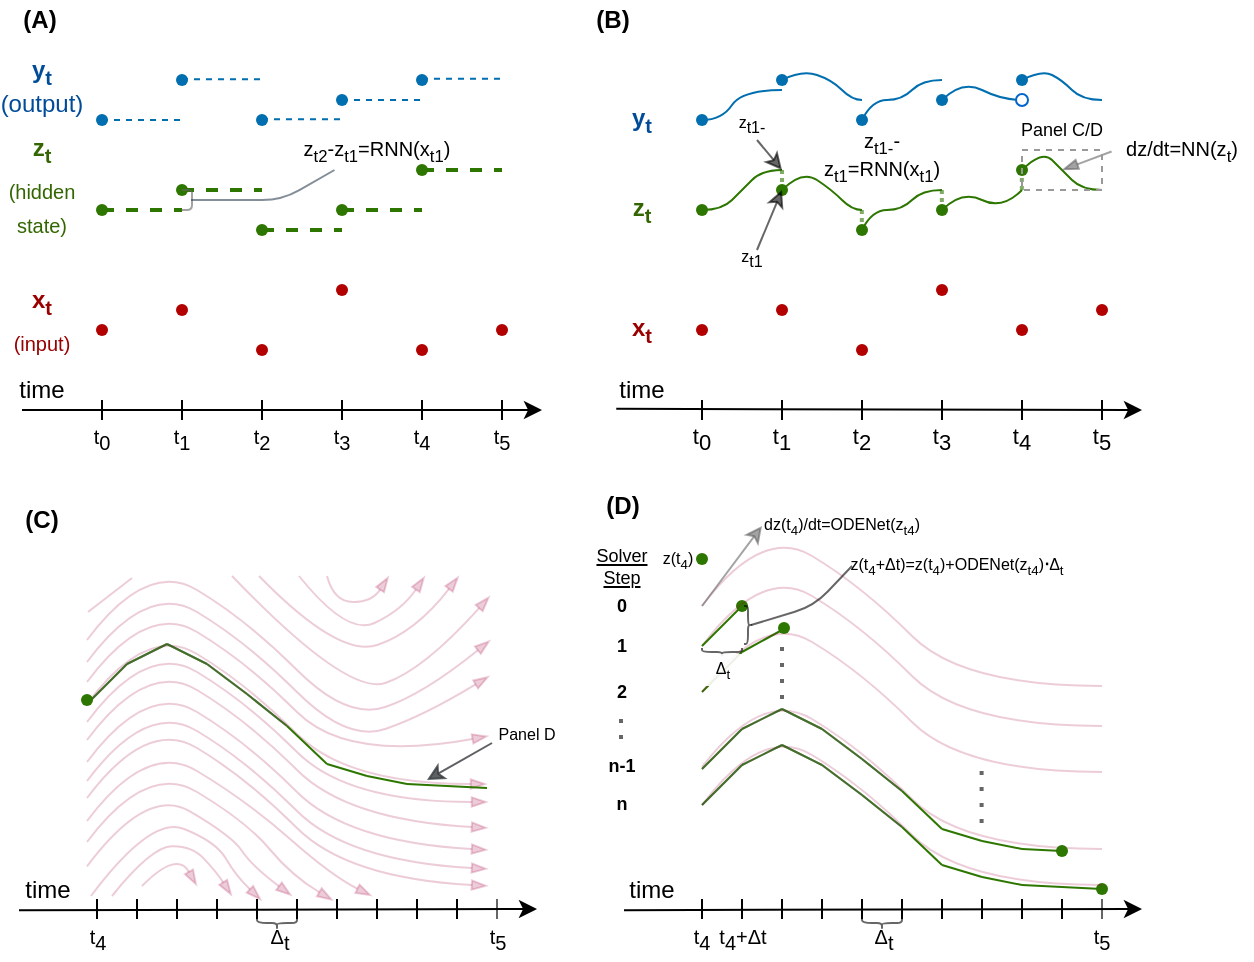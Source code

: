 <mxfile version="15.1.0" type="github">
  <diagram id="jBadv7jzQk303qV6k1zK" name="Page-1">
    <mxGraphModel dx="1373" dy="754" grid="1" gridSize="10" guides="1" tooltips="1" connect="1" arrows="1" fold="1" page="1" pageScale="1" pageWidth="850" pageHeight="1100" math="0" shadow="0">
      <root>
        <mxCell id="0" />
        <mxCell id="1" parent="0" />
        <mxCell id="R_-WvSaThvEhrNufHfvD-152" value="dz/dt=NN(z&lt;sub&gt;t&lt;/sub&gt;)" style="text;html=1;strokeColor=none;fillColor=none;align=center;verticalAlign=middle;whiteSpace=wrap;rounded=0;dashed=1;fontColor=#000000;fontSize=10;" parent="1" vertex="1">
          <mxGeometry x="655" y="165" width="70" height="20" as="geometry" />
        </mxCell>
        <mxCell id="R_-WvSaThvEhrNufHfvD-1" value="" style="endArrow=classic;html=1;endFill=1;exitX=0.25;exitY=1;exitDx=0;exitDy=0;" parent="1" edge="1">
          <mxGeometry x="100" y="100" width="50" height="50" as="geometry">
            <mxPoint x="110" y="305" as="sourcePoint" />
            <mxPoint x="370" y="305" as="targetPoint" />
          </mxGeometry>
        </mxCell>
        <mxCell id="R_-WvSaThvEhrNufHfvD-2" value="" style="shape=waypoint;sketch=0;fillStyle=solid;size=6;pointerEvents=1;points=[];fillColor=#e51400;resizable=0;rotatable=0;perimeter=centerPerimeter;snapToPoint=1;strokeColor=#B20000;fontColor=#ffffff;" parent="1" vertex="1">
          <mxGeometry x="130" y="245" width="40" height="40" as="geometry" />
        </mxCell>
        <mxCell id="R_-WvSaThvEhrNufHfvD-9" value="" style="line;strokeWidth=1;direction=south;html=1;" parent="1" vertex="1">
          <mxGeometry x="145" y="300" width="10" height="10" as="geometry" />
        </mxCell>
        <mxCell id="R_-WvSaThvEhrNufHfvD-11" value="" style="line;strokeWidth=1;direction=south;html=1;" parent="1" vertex="1">
          <mxGeometry x="185" y="300" width="10" height="10" as="geometry" />
        </mxCell>
        <mxCell id="R_-WvSaThvEhrNufHfvD-12" value="" style="shape=waypoint;sketch=0;fillStyle=solid;size=6;pointerEvents=1;points=[];fillColor=#e51400;resizable=0;rotatable=0;perimeter=centerPerimeter;snapToPoint=1;strokeColor=#B20000;fontColor=#ffffff;" parent="1" vertex="1">
          <mxGeometry x="170" y="235" width="40" height="40" as="geometry" />
        </mxCell>
        <mxCell id="R_-WvSaThvEhrNufHfvD-14" value="" style="line;strokeWidth=1;direction=south;html=1;" parent="1" vertex="1">
          <mxGeometry x="225" y="300" width="10" height="10" as="geometry" />
        </mxCell>
        <mxCell id="R_-WvSaThvEhrNufHfvD-15" value="" style="shape=waypoint;sketch=0;fillStyle=solid;size=6;pointerEvents=1;points=[];fillColor=#e51400;resizable=0;rotatable=0;perimeter=centerPerimeter;snapToPoint=1;strokeColor=#B20000;fontColor=#ffffff;" parent="1" vertex="1">
          <mxGeometry x="210" y="255" width="40" height="40" as="geometry" />
        </mxCell>
        <mxCell id="R_-WvSaThvEhrNufHfvD-16" value="" style="shape=waypoint;sketch=0;fillStyle=solid;size=6;pointerEvents=1;points=[];fillColor=#e51400;resizable=0;rotatable=0;perimeter=centerPerimeter;snapToPoint=1;strokeColor=#B20000;fontColor=#ffffff;" parent="1" vertex="1">
          <mxGeometry x="250" y="225" width="40" height="40" as="geometry" />
        </mxCell>
        <mxCell id="R_-WvSaThvEhrNufHfvD-18" value="" style="shape=waypoint;sketch=0;fillStyle=solid;size=6;pointerEvents=1;points=[];fillColor=#e51400;resizable=0;rotatable=0;perimeter=centerPerimeter;snapToPoint=1;strokeColor=#B20000;fontColor=#ffffff;" parent="1" vertex="1">
          <mxGeometry x="290" y="255" width="40" height="40" as="geometry" />
        </mxCell>
        <mxCell id="R_-WvSaThvEhrNufHfvD-20" value="" style="line;strokeWidth=1;direction=south;html=1;" parent="1" vertex="1">
          <mxGeometry x="265" y="300" width="10" height="10" as="geometry" />
        </mxCell>
        <mxCell id="R_-WvSaThvEhrNufHfvD-21" value="" style="line;strokeWidth=1;direction=south;html=1;" parent="1" vertex="1">
          <mxGeometry x="305" y="300" width="10" height="10" as="geometry" />
        </mxCell>
        <mxCell id="R_-WvSaThvEhrNufHfvD-22" value="" style="line;strokeWidth=1;direction=south;html=1;" parent="1" vertex="1">
          <mxGeometry x="345" y="300" width="10" height="10" as="geometry" />
        </mxCell>
        <mxCell id="R_-WvSaThvEhrNufHfvD-26" value="" style="shape=waypoint;sketch=0;fillStyle=solid;size=6;pointerEvents=1;points=[];fillColor=#60a917;resizable=0;rotatable=0;perimeter=centerPerimeter;snapToPoint=1;strokeColor=#2D7600;fontColor=#ffffff;" parent="1" vertex="1">
          <mxGeometry x="130" y="185" width="40" height="40" as="geometry" />
        </mxCell>
        <mxCell id="R_-WvSaThvEhrNufHfvD-27" value="" style="shape=waypoint;sketch=0;fillStyle=solid;size=6;pointerEvents=1;points=[];fillColor=#60a917;resizable=0;rotatable=0;perimeter=centerPerimeter;snapToPoint=1;strokeColor=#2D7600;fontColor=#ffffff;" parent="1" vertex="1">
          <mxGeometry x="170" y="175" width="40" height="40" as="geometry" />
        </mxCell>
        <mxCell id="R_-WvSaThvEhrNufHfvD-28" value="" style="shape=waypoint;sketch=0;fillStyle=solid;size=6;pointerEvents=1;points=[];fillColor=#60a917;resizable=0;rotatable=0;perimeter=centerPerimeter;snapToPoint=1;strokeColor=#2D7600;fontColor=#ffffff;" parent="1" vertex="1">
          <mxGeometry x="210" y="195" width="40" height="40" as="geometry" />
        </mxCell>
        <mxCell id="R_-WvSaThvEhrNufHfvD-29" value="" style="shape=waypoint;sketch=0;fillStyle=solid;size=6;pointerEvents=1;points=[];fillColor=#60a917;resizable=0;rotatable=0;perimeter=centerPerimeter;snapToPoint=1;strokeColor=#2D7600;fontColor=#ffffff;" parent="1" vertex="1">
          <mxGeometry x="250" y="185" width="40" height="40" as="geometry" />
        </mxCell>
        <mxCell id="R_-WvSaThvEhrNufHfvD-30" value="" style="shape=waypoint;sketch=0;fillStyle=solid;size=6;pointerEvents=1;points=[];fillColor=#60a917;resizable=0;rotatable=0;perimeter=centerPerimeter;snapToPoint=1;strokeColor=#2D7600;fontColor=#ffffff;" parent="1" vertex="1">
          <mxGeometry x="290" y="165" width="40" height="40" as="geometry" />
        </mxCell>
        <mxCell id="R_-WvSaThvEhrNufHfvD-33" value="" style="line;strokeWidth=2;html=1;fillColor=#60a917;strokeColor=#2D7600;fontColor=#ffffff;dashed=1;" parent="1" vertex="1">
          <mxGeometry x="150" y="200" width="40" height="10" as="geometry" />
        </mxCell>
        <mxCell id="R_-WvSaThvEhrNufHfvD-34" value="" style="line;strokeWidth=2;html=1;fillColor=#60a917;strokeColor=#2D7600;fontColor=#ffffff;dashed=1;" parent="1" vertex="1">
          <mxGeometry x="190" y="190" width="40" height="10" as="geometry" />
        </mxCell>
        <mxCell id="R_-WvSaThvEhrNufHfvD-35" value="" style="line;strokeWidth=2;html=1;fillColor=#60a917;strokeColor=#2D7600;fontColor=#ffffff;dashed=1;" parent="1" vertex="1">
          <mxGeometry x="230" y="210" width="40" height="10" as="geometry" />
        </mxCell>
        <mxCell id="R_-WvSaThvEhrNufHfvD-36" value="" style="line;strokeWidth=2;html=1;fillColor=#60a917;strokeColor=#2D7600;fontColor=#ffffff;dashed=1;" parent="1" vertex="1">
          <mxGeometry x="270" y="200" width="40" height="10" as="geometry" />
        </mxCell>
        <mxCell id="R_-WvSaThvEhrNufHfvD-37" value="" style="line;strokeWidth=2;html=1;fillColor=#60a917;strokeColor=#2D7600;fontColor=#ffffff;dashed=1;" parent="1" vertex="1">
          <mxGeometry x="310" y="180" width="40" height="10" as="geometry" />
        </mxCell>
        <mxCell id="R_-WvSaThvEhrNufHfvD-42" value="" style="shape=waypoint;sketch=0;fillStyle=solid;size=6;pointerEvents=1;points=[];fillColor=#1ba1e2;resizable=0;rotatable=0;perimeter=centerPerimeter;snapToPoint=1;strokeColor=#006EAF;fontColor=#ffffff;" parent="1" vertex="1">
          <mxGeometry x="130" y="140" width="40" height="40" as="geometry" />
        </mxCell>
        <mxCell id="R_-WvSaThvEhrNufHfvD-43" value="" style="shape=waypoint;sketch=0;fillStyle=solid;size=6;pointerEvents=1;points=[];fillColor=#1ba1e2;resizable=0;rotatable=0;perimeter=centerPerimeter;snapToPoint=1;strokeColor=#006EAF;fontColor=#ffffff;" parent="1" vertex="1">
          <mxGeometry x="170" y="120" width="40" height="40" as="geometry" />
        </mxCell>
        <mxCell id="R_-WvSaThvEhrNufHfvD-44" value="" style="shape=waypoint;sketch=0;fillStyle=solid;size=6;pointerEvents=1;points=[];fillColor=#1ba1e2;resizable=0;rotatable=0;perimeter=centerPerimeter;snapToPoint=1;strokeColor=#006EAF;fontColor=#ffffff;" parent="1" vertex="1">
          <mxGeometry x="210" y="140" width="40" height="40" as="geometry" />
        </mxCell>
        <mxCell id="R_-WvSaThvEhrNufHfvD-45" value="" style="shape=waypoint;sketch=0;fillStyle=solid;size=6;pointerEvents=1;points=[];fillColor=#1ba1e2;resizable=0;rotatable=0;perimeter=centerPerimeter;snapToPoint=1;strokeColor=#006EAF;fontColor=#ffffff;" parent="1" vertex="1">
          <mxGeometry x="250" y="130" width="40" height="40" as="geometry" />
        </mxCell>
        <mxCell id="R_-WvSaThvEhrNufHfvD-46" value="" style="shape=waypoint;sketch=0;fillStyle=solid;size=6;pointerEvents=1;points=[];fillColor=#1ba1e2;resizable=0;rotatable=0;perimeter=centerPerimeter;snapToPoint=1;strokeColor=#006EAF;fontColor=#ffffff;" parent="1" vertex="1">
          <mxGeometry x="290" y="120" width="40" height="40" as="geometry" />
        </mxCell>
        <mxCell id="R_-WvSaThvEhrNufHfvD-50" value="t&lt;sub style=&quot;font-size: 10px;&quot;&gt;0&lt;/sub&gt;" style="text;html=1;strokeColor=none;fillColor=none;align=center;verticalAlign=middle;whiteSpace=wrap;rounded=0;fontSize=10;" parent="1" vertex="1">
          <mxGeometry x="130" y="310" width="40" height="20" as="geometry" />
        </mxCell>
        <mxCell id="R_-WvSaThvEhrNufHfvD-51" value="t&lt;sub style=&quot;font-size: 10px;&quot;&gt;1&lt;/sub&gt;" style="text;html=1;strokeColor=none;fillColor=none;align=center;verticalAlign=middle;whiteSpace=wrap;rounded=0;fontSize=10;" parent="1" vertex="1">
          <mxGeometry x="170" y="310" width="40" height="20" as="geometry" />
        </mxCell>
        <mxCell id="R_-WvSaThvEhrNufHfvD-52" value="t&lt;sub style=&quot;font-size: 10px;&quot;&gt;2&lt;/sub&gt;" style="text;html=1;strokeColor=none;fillColor=none;align=center;verticalAlign=middle;whiteSpace=wrap;rounded=0;fontSize=10;" parent="1" vertex="1">
          <mxGeometry x="210" y="310" width="40" height="20" as="geometry" />
        </mxCell>
        <mxCell id="R_-WvSaThvEhrNufHfvD-53" value="t&lt;sub style=&quot;font-size: 10px;&quot;&gt;3&lt;/sub&gt;" style="text;html=1;strokeColor=none;fillColor=none;align=center;verticalAlign=middle;whiteSpace=wrap;rounded=0;fontSize=10;" parent="1" vertex="1">
          <mxGeometry x="250" y="310" width="40" height="20" as="geometry" />
        </mxCell>
        <mxCell id="R_-WvSaThvEhrNufHfvD-54" value="t&lt;sub style=&quot;font-size: 10px;&quot;&gt;4&lt;/sub&gt;" style="text;html=1;strokeColor=none;fillColor=none;align=center;verticalAlign=middle;whiteSpace=wrap;rounded=0;fontSize=10;" parent="1" vertex="1">
          <mxGeometry x="290" y="310" width="40" height="20" as="geometry" />
        </mxCell>
        <mxCell id="R_-WvSaThvEhrNufHfvD-55" value="t&lt;sub style=&quot;font-size: 10px;&quot;&gt;5&lt;/sub&gt;" style="text;html=1;strokeColor=none;fillColor=none;align=center;verticalAlign=middle;whiteSpace=wrap;rounded=0;fontSize=10;" parent="1" vertex="1">
          <mxGeometry x="330" y="310" width="40" height="20" as="geometry" />
        </mxCell>
        <mxCell id="R_-WvSaThvEhrNufHfvD-57" value="&lt;div&gt;y&lt;sub&gt;t&lt;/sub&gt;&lt;/div&gt;&lt;div&gt;&lt;span style=&quot;font-weight: normal&quot;&gt;(output)&lt;/span&gt;&lt;/div&gt;" style="text;align=center;verticalAlign=middle;rounded=0;fontColor=#004C99;fontStyle=1;spacing=0;whiteSpace=wrap;html=1;" parent="1" vertex="1">
          <mxGeometry x="100" y="120" width="40" height="45" as="geometry" />
        </mxCell>
        <mxCell id="R_-WvSaThvEhrNufHfvD-58" value="&lt;div&gt;z&lt;sub&gt;t&lt;/sub&gt;&lt;/div&gt;&lt;div&gt;&lt;sub&gt;&lt;span style=&quot;font-weight: normal&quot;&gt;(hidden state)&lt;/span&gt;&lt;br&gt;&lt;/sub&gt;&lt;/div&gt;" style="text;html=1;align=center;verticalAlign=middle;whiteSpace=wrap;rounded=0;fontColor=#336600;fontStyle=1" parent="1" vertex="1">
          <mxGeometry x="100" y="165" width="40" height="55" as="geometry" />
        </mxCell>
        <mxCell id="R_-WvSaThvEhrNufHfvD-59" value="&lt;div&gt;x&lt;sub&gt;t&lt;/sub&gt;&lt;/div&gt;&lt;div&gt;&lt;sub&gt;&lt;span style=&quot;font-weight: normal&quot;&gt;(input)&lt;/span&gt;&lt;br&gt;&lt;/sub&gt;&lt;/div&gt;" style="text;html=1;align=center;verticalAlign=middle;whiteSpace=wrap;rounded=0;fontStyle=1;fontColor=#990000;" parent="1" vertex="1">
          <mxGeometry x="100" y="235" width="40" height="50" as="geometry" />
        </mxCell>
        <mxCell id="R_-WvSaThvEhrNufHfvD-63" value="" style="endArrow=none;dashed=1;html=1;fontColor=#000000;exitX=0.582;exitY=0.503;exitDx=0;exitDy=0;exitPerimeter=0;fillColor=#1ba1e2;strokeColor=#006EAF;" parent="1" source="R_-WvSaThvEhrNufHfvD-42" edge="1">
          <mxGeometry x="100" y="100" width="50" height="50" as="geometry">
            <mxPoint x="250" y="185" as="sourcePoint" />
            <mxPoint x="190" y="160" as="targetPoint" />
          </mxGeometry>
        </mxCell>
        <mxCell id="R_-WvSaThvEhrNufHfvD-64" value="" style="endArrow=none;dashed=1;html=1;fontColor=#000000;exitX=0.582;exitY=0.503;exitDx=0;exitDy=0;exitPerimeter=0;fillColor=#1ba1e2;strokeColor=#006EAF;" parent="1" edge="1">
          <mxGeometry x="100" y="100" width="50" height="50" as="geometry">
            <mxPoint x="190" y="139.67" as="sourcePoint" />
            <mxPoint x="230" y="139.67" as="targetPoint" />
          </mxGeometry>
        </mxCell>
        <mxCell id="R_-WvSaThvEhrNufHfvD-65" value="" style="endArrow=none;dashed=1;html=1;fontColor=#000000;exitX=0.582;exitY=0.503;exitDx=0;exitDy=0;exitPerimeter=0;fillColor=#1ba1e2;strokeColor=#006EAF;" parent="1" edge="1">
          <mxGeometry x="100" y="100" width="50" height="50" as="geometry">
            <mxPoint x="230" y="159.67" as="sourcePoint" />
            <mxPoint x="270" y="159.67" as="targetPoint" />
          </mxGeometry>
        </mxCell>
        <mxCell id="R_-WvSaThvEhrNufHfvD-67" value="" style="endArrow=none;dashed=1;html=1;fontColor=#000000;exitX=0.582;exitY=0.503;exitDx=0;exitDy=0;exitPerimeter=0;fillColor=#1ba1e2;strokeColor=#006EAF;" parent="1" edge="1">
          <mxGeometry x="100" y="100" width="50" height="50" as="geometry">
            <mxPoint x="270" y="150.0" as="sourcePoint" />
            <mxPoint x="310" y="150.0" as="targetPoint" />
          </mxGeometry>
        </mxCell>
        <mxCell id="R_-WvSaThvEhrNufHfvD-68" value="" style="endArrow=none;dashed=1;html=1;fontColor=#000000;exitX=0.582;exitY=0.503;exitDx=0;exitDy=0;exitPerimeter=0;fillColor=#1ba1e2;strokeColor=#006EAF;" parent="1" edge="1">
          <mxGeometry x="100" y="100" width="50" height="50" as="geometry">
            <mxPoint x="310" y="139.43" as="sourcePoint" />
            <mxPoint x="350" y="139.43" as="targetPoint" />
          </mxGeometry>
        </mxCell>
        <mxCell id="R_-WvSaThvEhrNufHfvD-70" value="" style="endArrow=classic;html=1;endFill=1;exitX=0.178;exitY=0.97;exitDx=0;exitDy=0;exitPerimeter=0;" parent="1" source="R_-WvSaThvEhrNufHfvD-112" edge="1">
          <mxGeometry x="100" y="100" width="50" height="50" as="geometry">
            <mxPoint x="430" y="305" as="sourcePoint" />
            <mxPoint x="670" y="305" as="targetPoint" />
          </mxGeometry>
        </mxCell>
        <mxCell id="R_-WvSaThvEhrNufHfvD-71" value="" style="shape=waypoint;sketch=0;fillStyle=solid;size=6;pointerEvents=1;points=[];fillColor=#e51400;resizable=0;rotatable=0;perimeter=centerPerimeter;snapToPoint=1;strokeColor=#B20000;fontColor=#ffffff;" parent="1" vertex="1">
          <mxGeometry x="430" y="245" width="40" height="40" as="geometry" />
        </mxCell>
        <mxCell id="R_-WvSaThvEhrNufHfvD-72" value="" style="line;strokeWidth=1;direction=south;html=1;" parent="1" vertex="1">
          <mxGeometry x="445" y="300" width="10" height="10" as="geometry" />
        </mxCell>
        <mxCell id="R_-WvSaThvEhrNufHfvD-73" value="" style="line;strokeWidth=1;direction=south;html=1;" parent="1" vertex="1">
          <mxGeometry x="485" y="300" width="10" height="10" as="geometry" />
        </mxCell>
        <mxCell id="R_-WvSaThvEhrNufHfvD-74" value="" style="shape=waypoint;sketch=0;fillStyle=solid;size=6;pointerEvents=1;points=[];fillColor=#e51400;resizable=0;rotatable=0;perimeter=centerPerimeter;snapToPoint=1;strokeColor=#B20000;fontColor=#ffffff;" parent="1" vertex="1">
          <mxGeometry x="470" y="235" width="40" height="40" as="geometry" />
        </mxCell>
        <mxCell id="R_-WvSaThvEhrNufHfvD-75" value="" style="line;strokeWidth=1;direction=south;html=1;" parent="1" vertex="1">
          <mxGeometry x="525" y="300" width="10" height="10" as="geometry" />
        </mxCell>
        <mxCell id="R_-WvSaThvEhrNufHfvD-76" value="" style="shape=waypoint;sketch=0;fillStyle=solid;size=6;pointerEvents=1;points=[];fillColor=#e51400;resizable=0;rotatable=0;perimeter=centerPerimeter;snapToPoint=1;strokeColor=#B20000;fontColor=#ffffff;" parent="1" vertex="1">
          <mxGeometry x="510" y="255" width="40" height="40" as="geometry" />
        </mxCell>
        <mxCell id="R_-WvSaThvEhrNufHfvD-77" value="" style="shape=waypoint;sketch=0;fillStyle=solid;size=6;pointerEvents=1;points=[];fillColor=#e51400;resizable=0;rotatable=0;perimeter=centerPerimeter;snapToPoint=1;strokeColor=#B20000;fontColor=#ffffff;" parent="1" vertex="1">
          <mxGeometry x="550" y="225" width="40" height="40" as="geometry" />
        </mxCell>
        <mxCell id="R_-WvSaThvEhrNufHfvD-78" value="" style="shape=waypoint;sketch=0;fillStyle=solid;size=6;pointerEvents=1;points=[];fillColor=#e51400;resizable=0;rotatable=0;perimeter=centerPerimeter;snapToPoint=1;strokeColor=#B20000;fontColor=#ffffff;" parent="1" vertex="1">
          <mxGeometry x="590" y="245" width="40" height="40" as="geometry" />
        </mxCell>
        <mxCell id="R_-WvSaThvEhrNufHfvD-79" value="" style="line;strokeWidth=1;direction=south;html=1;" parent="1" vertex="1">
          <mxGeometry x="565" y="300" width="10" height="10" as="geometry" />
        </mxCell>
        <mxCell id="R_-WvSaThvEhrNufHfvD-80" value="" style="line;strokeWidth=1;direction=south;html=1;" parent="1" vertex="1">
          <mxGeometry x="605" y="300" width="10" height="10" as="geometry" />
        </mxCell>
        <mxCell id="R_-WvSaThvEhrNufHfvD-81" value="" style="line;strokeWidth=1;direction=south;html=1;" parent="1" vertex="1">
          <mxGeometry x="645" y="300" width="10" height="10" as="geometry" />
        </mxCell>
        <mxCell id="R_-WvSaThvEhrNufHfvD-82" value="" style="shape=waypoint;sketch=0;fillStyle=solid;size=6;pointerEvents=1;points=[];fillColor=#e51400;resizable=0;rotatable=0;perimeter=centerPerimeter;snapToPoint=1;strokeColor=#B20000;fontColor=#ffffff;" parent="1" vertex="1">
          <mxGeometry x="630" y="235" width="40" height="40" as="geometry" />
        </mxCell>
        <mxCell id="R_-WvSaThvEhrNufHfvD-84" value="" style="shape=waypoint;sketch=0;fillStyle=solid;size=6;pointerEvents=1;points=[];fillColor=#60a917;resizable=0;rotatable=0;perimeter=centerPerimeter;snapToPoint=1;strokeColor=#2D7600;fontColor=#ffffff;" parent="1" vertex="1">
          <mxGeometry x="430" y="185" width="40" height="40" as="geometry" />
        </mxCell>
        <mxCell id="R_-WvSaThvEhrNufHfvD-85" value="" style="shape=waypoint;sketch=0;fillStyle=solid;size=6;pointerEvents=1;points=[];fillColor=#60a917;resizable=0;rotatable=0;perimeter=centerPerimeter;snapToPoint=1;strokeColor=#2D7600;fontColor=#ffffff;" parent="1" vertex="1">
          <mxGeometry x="470" y="175" width="40" height="40" as="geometry" />
        </mxCell>
        <mxCell id="R_-WvSaThvEhrNufHfvD-86" value="" style="shape=waypoint;sketch=0;fillStyle=solid;size=6;pointerEvents=1;points=[];fillColor=#60a917;resizable=0;rotatable=0;perimeter=centerPerimeter;snapToPoint=1;strokeColor=#2D7600;fontColor=#ffffff;" parent="1" vertex="1">
          <mxGeometry x="510" y="195" width="40" height="40" as="geometry" />
        </mxCell>
        <mxCell id="R_-WvSaThvEhrNufHfvD-87" value="" style="shape=waypoint;sketch=0;fillStyle=solid;size=6;pointerEvents=1;points=[];fillColor=#60a917;resizable=0;rotatable=0;perimeter=centerPerimeter;snapToPoint=1;strokeColor=#2D7600;fontColor=#ffffff;" parent="1" vertex="1">
          <mxGeometry x="550" y="185" width="40" height="40" as="geometry" />
        </mxCell>
        <mxCell id="R_-WvSaThvEhrNufHfvD-88" value="" style="shape=waypoint;sketch=0;fillStyle=solid;size=6;pointerEvents=1;points=[];fillColor=#60a917;resizable=0;rotatable=0;perimeter=centerPerimeter;snapToPoint=1;strokeColor=#2D7600;fontColor=#ffffff;" parent="1" vertex="1">
          <mxGeometry x="590" y="165" width="40" height="40" as="geometry" />
        </mxCell>
        <mxCell id="R_-WvSaThvEhrNufHfvD-96" value="" style="shape=waypoint;sketch=0;fillStyle=solid;size=6;pointerEvents=1;points=[];fillColor=#1ba1e2;resizable=0;rotatable=0;perimeter=centerPerimeter;snapToPoint=1;strokeColor=#006EAF;fontColor=#ffffff;" parent="1" vertex="1">
          <mxGeometry x="430" y="140" width="40" height="40" as="geometry" />
        </mxCell>
        <mxCell id="R_-WvSaThvEhrNufHfvD-98" value="" style="shape=waypoint;sketch=0;fillStyle=solid;size=6;pointerEvents=1;points=[];fillColor=#1ba1e2;resizable=0;rotatable=0;perimeter=centerPerimeter;snapToPoint=1;strokeColor=#006EAF;fontColor=#ffffff;" parent="1" vertex="1">
          <mxGeometry x="510" y="140" width="40" height="40" as="geometry" />
        </mxCell>
        <mxCell id="R_-WvSaThvEhrNufHfvD-102" value="t&lt;sub style=&quot;font-size: 11px;&quot;&gt;0&lt;/sub&gt;" style="text;html=1;strokeColor=none;fillColor=none;align=center;verticalAlign=middle;whiteSpace=wrap;rounded=0;fontSize=11;" parent="1" vertex="1">
          <mxGeometry x="430" y="310" width="40" height="20" as="geometry" />
        </mxCell>
        <mxCell id="R_-WvSaThvEhrNufHfvD-103" value="t&lt;sub style=&quot;font-size: 11px;&quot;&gt;1&lt;/sub&gt;" style="text;html=1;strokeColor=none;fillColor=none;align=center;verticalAlign=middle;whiteSpace=wrap;rounded=0;fontSize=11;" parent="1" vertex="1">
          <mxGeometry x="470" y="310" width="40" height="20" as="geometry" />
        </mxCell>
        <mxCell id="R_-WvSaThvEhrNufHfvD-104" value="t&lt;sub style=&quot;font-size: 11px;&quot;&gt;2&lt;/sub&gt;" style="text;html=1;strokeColor=none;fillColor=none;align=center;verticalAlign=middle;whiteSpace=wrap;rounded=0;fontSize=11;" parent="1" vertex="1">
          <mxGeometry x="510" y="310" width="40" height="20" as="geometry" />
        </mxCell>
        <mxCell id="R_-WvSaThvEhrNufHfvD-105" value="t&lt;sub style=&quot;font-size: 11px;&quot;&gt;3&lt;/sub&gt;" style="text;html=1;strokeColor=none;fillColor=none;align=center;verticalAlign=middle;whiteSpace=wrap;rounded=0;fontSize=11;" parent="1" vertex="1">
          <mxGeometry x="550" y="310" width="40" height="20" as="geometry" />
        </mxCell>
        <mxCell id="R_-WvSaThvEhrNufHfvD-106" value="t&lt;sub style=&quot;font-size: 11px;&quot;&gt;4&lt;/sub&gt;" style="text;html=1;strokeColor=none;fillColor=none;align=center;verticalAlign=middle;whiteSpace=wrap;rounded=0;fontSize=11;" parent="1" vertex="1">
          <mxGeometry x="590" y="310" width="40" height="20" as="geometry" />
        </mxCell>
        <mxCell id="R_-WvSaThvEhrNufHfvD-107" value="t&lt;sub style=&quot;font-size: 11px;&quot;&gt;5&lt;/sub&gt;" style="text;html=1;strokeColor=none;fillColor=none;align=center;verticalAlign=middle;whiteSpace=wrap;rounded=0;fontSize=11;" parent="1" vertex="1">
          <mxGeometry x="630" y="310" width="40" height="20" as="geometry" />
        </mxCell>
        <mxCell id="R_-WvSaThvEhrNufHfvD-109" value="y&lt;sub&gt;t&lt;/sub&gt;" style="text;html=1;align=center;verticalAlign=middle;whiteSpace=wrap;rounded=0;fontColor=#004C99;fontStyle=1" parent="1" vertex="1">
          <mxGeometry x="400" y="150" width="40" height="20" as="geometry" />
        </mxCell>
        <mxCell id="R_-WvSaThvEhrNufHfvD-110" value="z&lt;sub&gt;t&lt;/sub&gt;" style="text;html=1;align=center;verticalAlign=middle;whiteSpace=wrap;rounded=0;fontColor=#336600;fontStyle=1" parent="1" vertex="1">
          <mxGeometry x="400" y="195" width="40" height="20" as="geometry" />
        </mxCell>
        <mxCell id="R_-WvSaThvEhrNufHfvD-111" value="x&lt;sub&gt;t&lt;/sub&gt;" style="text;html=1;align=center;verticalAlign=middle;whiteSpace=wrap;rounded=0;fontStyle=1;fontColor=#990000;" parent="1" vertex="1">
          <mxGeometry x="400" y="255" width="40" height="20" as="geometry" />
        </mxCell>
        <mxCell id="R_-WvSaThvEhrNufHfvD-112" value="time" style="text;html=1;strokeColor=none;fillColor=none;align=center;verticalAlign=middle;whiteSpace=wrap;rounded=0;" parent="1" vertex="1">
          <mxGeometry x="400" y="285" width="40" height="20" as="geometry" />
        </mxCell>
        <mxCell id="R_-WvSaThvEhrNufHfvD-119" value="" style="shape=waypoint;sketch=0;fillStyle=solid;size=6;pointerEvents=1;points=[];fillColor=#e51400;resizable=0;rotatable=0;perimeter=centerPerimeter;snapToPoint=1;strokeColor=#B20000;fontColor=#ffffff;" parent="1" vertex="1">
          <mxGeometry x="330" y="245" width="40" height="40" as="geometry" />
        </mxCell>
        <mxCell id="R_-WvSaThvEhrNufHfvD-120" value="" style="endArrow=none;dashed=1;html=1;fontColor=#000000;exitX=0.582;exitY=0.503;exitDx=0;exitDy=0;exitPerimeter=0;fillColor=#1ba1e2;strokeColor=#006EAF;" parent="1" edge="1">
          <mxGeometry x="100" y="100" width="50" height="50" as="geometry">
            <mxPoint x="570" y="150" as="sourcePoint" />
            <mxPoint x="570" y="150" as="targetPoint" />
          </mxGeometry>
        </mxCell>
        <mxCell id="R_-WvSaThvEhrNufHfvD-129" value="" style="curved=1;endArrow=none;html=1;fontColor=#000000;endFill=0;fillColor=#60a917;strokeColor=#2D7600;" parent="1" edge="1">
          <mxGeometry x="100" y="100" width="50" height="50" as="geometry">
            <mxPoint x="450" y="205" as="sourcePoint" />
            <mxPoint x="490" y="185" as="targetPoint" />
            <Array as="points">
              <mxPoint x="460" y="205" />
              <mxPoint x="470" y="195" />
              <mxPoint x="480" y="185" />
            </Array>
          </mxGeometry>
        </mxCell>
        <mxCell id="R_-WvSaThvEhrNufHfvD-131" value="" style="curved=1;endArrow=none;html=1;fontColor=#000000;endFill=0;fillColor=#60a917;strokeColor=#2D7600;" parent="1" edge="1">
          <mxGeometry x="100" y="100" width="50" height="50" as="geometry">
            <mxPoint x="530" y="215" as="sourcePoint" />
            <mxPoint x="570" y="195" as="targetPoint" />
            <Array as="points">
              <mxPoint x="535" y="205" />
              <mxPoint x="550" y="205" />
              <mxPoint x="560" y="195" />
            </Array>
          </mxGeometry>
        </mxCell>
        <mxCell id="R_-WvSaThvEhrNufHfvD-134" value="" style="curved=1;endArrow=none;html=1;fontColor=#000000;endFill=0;fillColor=#60a917;strokeColor=#2D7600;" parent="1" edge="1">
          <mxGeometry x="100" y="100" width="50" height="50" as="geometry">
            <mxPoint x="610" y="185" as="sourcePoint" />
            <mxPoint x="650" y="195" as="targetPoint" />
            <Array as="points">
              <mxPoint x="620" y="175" />
              <mxPoint x="630" y="185" />
              <mxPoint x="640" y="195" />
            </Array>
          </mxGeometry>
        </mxCell>
        <mxCell id="R_-WvSaThvEhrNufHfvD-136" value="" style="curved=1;endArrow=none;html=1;fontColor=#000000;endFill=0;exitX=0.549;exitY=0.511;exitDx=0;exitDy=0;exitPerimeter=0;fillColor=#60a917;strokeColor=#2D7600;" parent="1" edge="1">
          <mxGeometry x="100" y="100" width="50" height="50" as="geometry">
            <mxPoint x="490" y="195" as="sourcePoint" />
            <mxPoint x="530" y="205" as="targetPoint" />
            <Array as="points">
              <mxPoint x="500" y="185" />
              <mxPoint x="515" y="195" />
              <mxPoint x="525" y="205" />
            </Array>
          </mxGeometry>
        </mxCell>
        <mxCell id="R_-WvSaThvEhrNufHfvD-137" value="" style="curved=1;endArrow=none;html=1;fontColor=#000000;endFill=0;exitX=0.549;exitY=0.511;exitDx=0;exitDy=0;exitPerimeter=0;fillColor=#60a917;strokeColor=#2D7600;" parent="1" edge="1">
          <mxGeometry x="100" y="100" width="50" height="50" as="geometry">
            <mxPoint x="570" y="205" as="sourcePoint" />
            <mxPoint x="610" y="195" as="targetPoint" />
            <Array as="points">
              <mxPoint x="580" y="195" />
              <mxPoint x="600" y="205" />
            </Array>
          </mxGeometry>
        </mxCell>
        <mxCell id="R_-WvSaThvEhrNufHfvD-140" value="" style="curved=1;endArrow=none;html=1;fontColor=#000000;endFill=0;fillColor=#1ba1e2;strokeColor=#006EAF;" parent="1" edge="1">
          <mxGeometry x="100" y="100" width="50" height="50" as="geometry">
            <mxPoint x="450" y="160" as="sourcePoint" />
            <mxPoint x="490" y="145" as="targetPoint" />
            <Array as="points">
              <mxPoint x="460" y="160" />
              <mxPoint x="470" y="145" />
            </Array>
          </mxGeometry>
        </mxCell>
        <mxCell id="R_-WvSaThvEhrNufHfvD-142" value="" style="curved=1;endArrow=none;html=1;fontColor=#000000;endFill=0;exitDx=0;exitDy=0;exitPerimeter=0;fillColor=#1ba1e2;strokeColor=#006EAF;startArrow=none;" parent="1" source="R_-WvSaThvEhrNufHfvD-97" edge="1">
          <mxGeometry x="100" y="100" width="50" height="50" as="geometry">
            <mxPoint x="490" y="140" as="sourcePoint" />
            <mxPoint x="530" y="150" as="targetPoint" />
            <Array as="points">
              <mxPoint x="500" y="135" />
              <mxPoint x="515" y="140" />
              <mxPoint x="525" y="150" />
            </Array>
          </mxGeometry>
        </mxCell>
        <mxCell id="R_-WvSaThvEhrNufHfvD-143" value="" style="curved=1;endArrow=none;html=1;fontColor=#000000;endFill=0;fillColor=#1ba1e2;strokeColor=#006EAF;" parent="1" edge="1">
          <mxGeometry x="100" y="100" width="50" height="50" as="geometry">
            <mxPoint x="530" y="160" as="sourcePoint" />
            <mxPoint x="570" y="140" as="targetPoint" />
            <Array as="points">
              <mxPoint x="535" y="150" />
              <mxPoint x="550" y="150" />
              <mxPoint x="560" y="140" />
            </Array>
          </mxGeometry>
        </mxCell>
        <mxCell id="R_-WvSaThvEhrNufHfvD-144" value="" style="curved=1;endArrow=none;html=1;fontColor=#000000;endFill=0;exitX=0.549;exitY=0.511;exitDx=0;exitDy=0;exitPerimeter=0;fillColor=#1ba1e2;strokeColor=#006EAF;" parent="1" edge="1">
          <mxGeometry x="100" y="100" width="50" height="50" as="geometry">
            <mxPoint x="570" y="150" as="sourcePoint" />
            <mxPoint x="610" y="150" as="targetPoint" />
            <Array as="points">
              <mxPoint x="580" y="140" />
              <mxPoint x="600" y="150" />
            </Array>
          </mxGeometry>
        </mxCell>
        <mxCell id="R_-WvSaThvEhrNufHfvD-145" value="" style="curved=1;endArrow=none;html=1;fontColor=#000000;endFill=0;fillColor=#1ba1e2;strokeColor=#006EAF;" parent="1" edge="1">
          <mxGeometry x="100" y="100" width="50" height="50" as="geometry">
            <mxPoint x="610" y="140" as="sourcePoint" />
            <mxPoint x="650" y="150" as="targetPoint" />
            <Array as="points">
              <mxPoint x="620" y="135" />
              <mxPoint x="630" y="140" />
              <mxPoint x="640" y="150" />
            </Array>
          </mxGeometry>
        </mxCell>
        <mxCell id="R_-WvSaThvEhrNufHfvD-97" value="" style="shape=waypoint;sketch=0;fillStyle=solid;size=6;pointerEvents=1;points=[];fillColor=#1ba1e2;resizable=0;rotatable=0;perimeter=centerPerimeter;snapToPoint=1;strokeColor=#006EAF;fontColor=#ffffff;" parent="1" vertex="1">
          <mxGeometry x="470" y="120" width="40" height="40" as="geometry" />
        </mxCell>
        <mxCell id="R_-WvSaThvEhrNufHfvD-146" value="" style="curved=1;endArrow=none;html=1;fontColor=#000000;endFill=0;exitX=0.549;exitY=0.511;exitDx=0;exitDy=0;exitPerimeter=0;fillColor=#1ba1e2;strokeColor=#006EAF;" parent="1" target="R_-WvSaThvEhrNufHfvD-97" edge="1">
          <mxGeometry x="100" y="100" width="50" height="50" as="geometry">
            <mxPoint x="490" y="140" as="sourcePoint" />
            <mxPoint x="530" y="150" as="targetPoint" />
            <Array as="points" />
          </mxGeometry>
        </mxCell>
        <mxCell id="R_-WvSaThvEhrNufHfvD-148" value="" style="shape=waypoint;sketch=0;fillStyle=solid;size=6;pointerEvents=1;points=[];fillColor=#1ba1e2;resizable=0;rotatable=0;perimeter=centerPerimeter;snapToPoint=1;strokeColor=#006EAF;fontColor=#ffffff;" parent="1" vertex="1">
          <mxGeometry x="550" y="130" width="40" height="40" as="geometry" />
        </mxCell>
        <mxCell id="R_-WvSaThvEhrNufHfvD-149" value="" style="shape=waypoint;sketch=0;fillStyle=solid;size=6;pointerEvents=1;points=[];fillColor=#1ba1e2;resizable=0;rotatable=0;perimeter=centerPerimeter;snapToPoint=1;strokeColor=#006EAF;fontColor=#ffffff;" parent="1" vertex="1">
          <mxGeometry x="590" y="120" width="40" height="40" as="geometry" />
        </mxCell>
        <mxCell id="R_-WvSaThvEhrNufHfvD-151" value="" style="endArrow=blockThin;html=1;fontColor=#000000;fillColor=#f5f5f5;strokeColor=#666666;gradientColor=#b3b3b3;opacity=60;endFill=1;exitX=-0.003;exitY=0.539;exitDx=0;exitDy=0;exitPerimeter=0;" parent="1" source="R_-WvSaThvEhrNufHfvD-152" edge="1">
          <mxGeometry x="100" y="100" width="50" height="50" as="geometry">
            <mxPoint x="660" y="165" as="sourcePoint" />
            <mxPoint x="630" y="185" as="targetPoint" />
            <Array as="points" />
          </mxGeometry>
        </mxCell>
        <mxCell id="R_-WvSaThvEhrNufHfvD-153" value="" style="endArrow=none;dashed=1;html=1;dashPattern=1 1;strokeWidth=2;fontColor=#000000;opacity=60;fillColor=#60a917;strokeColor=#2D7600;" parent="1" target="R_-WvSaThvEhrNufHfvD-85" edge="1">
          <mxGeometry x="100" y="100" width="50" height="50" as="geometry">
            <mxPoint x="490" y="185" as="sourcePoint" />
            <mxPoint x="570" y="145" as="targetPoint" />
          </mxGeometry>
        </mxCell>
        <mxCell id="R_-WvSaThvEhrNufHfvD-155" value="" style="endArrow=none;dashed=1;html=1;dashPattern=1 1;strokeWidth=2;fontColor=#000000;opacity=60;fillColor=#60a917;strokeColor=#2D7600;" parent="1" edge="1">
          <mxGeometry x="100" y="100" width="50" height="50" as="geometry">
            <mxPoint x="529.92" y="205" as="sourcePoint" />
            <mxPoint x="529.92" y="215" as="targetPoint" />
          </mxGeometry>
        </mxCell>
        <mxCell id="R_-WvSaThvEhrNufHfvD-156" value="" style="endArrow=none;dashed=1;html=1;dashPattern=1 1;strokeWidth=2;fontColor=#000000;opacity=60;fillColor=#60a917;strokeColor=#2D7600;" parent="1" edge="1">
          <mxGeometry x="100" y="100" width="50" height="50" as="geometry">
            <mxPoint x="569.92" y="195" as="sourcePoint" />
            <mxPoint x="569.92" y="205" as="targetPoint" />
          </mxGeometry>
        </mxCell>
        <mxCell id="R_-WvSaThvEhrNufHfvD-157" value="" style="endArrow=none;dashed=1;html=1;dashPattern=1 1;strokeWidth=2;fontColor=#000000;opacity=60;fillColor=#60a917;strokeColor=#2D7600;" parent="1" edge="1">
          <mxGeometry x="100" y="100" width="50" height="50" as="geometry">
            <mxPoint x="609.92" y="185" as="sourcePoint" />
            <mxPoint x="609.92" y="195" as="targetPoint" />
          </mxGeometry>
        </mxCell>
        <mxCell id="R_-WvSaThvEhrNufHfvD-159" value="z&lt;sub&gt;t1-&lt;/sub&gt;-z&lt;sub&gt;t1&lt;/sub&gt;=RNN(x&lt;sub&gt;t1&lt;/sub&gt;)" style="text;html=1;strokeColor=none;fillColor=none;align=center;verticalAlign=middle;whiteSpace=wrap;rounded=0;dashed=1;fontColor=#000000;fontSize=10;" parent="1" vertex="1">
          <mxGeometry x="505" y="170" width="70" height="15" as="geometry" />
        </mxCell>
        <mxCell id="R_-WvSaThvEhrNufHfvD-162" value="&lt;div&gt;z&lt;sub&gt;t2&lt;/sub&gt;-z&lt;sub&gt;t1&lt;/sub&gt;=RNN(x&lt;sub&gt;t1&lt;/sub&gt;)&lt;/div&gt;" style="text;html=1;strokeColor=none;fillColor=none;align=center;verticalAlign=middle;whiteSpace=wrap;rounded=0;dashed=1;fontColor=#000000;fontSize=10;" parent="1" vertex="1">
          <mxGeometry x="245" y="165" width="85" height="20" as="geometry" />
        </mxCell>
        <mxCell id="R_-WvSaThvEhrNufHfvD-163" value="z&lt;sub style=&quot;font-size: 8px;&quot;&gt;t1-&lt;/sub&gt;" style="text;html=1;strokeColor=none;fillColor=none;align=center;verticalAlign=middle;whiteSpace=wrap;rounded=0;dashed=1;fontSize=8;fontColor=#000000;" parent="1" vertex="1">
          <mxGeometry x="470" y="155" width="10" height="15" as="geometry" />
        </mxCell>
        <mxCell id="R_-WvSaThvEhrNufHfvD-164" value="z&lt;sub style=&quot;font-size: 8px;&quot;&gt;t1&lt;/sub&gt;" style="text;html=1;strokeColor=none;fillColor=none;align=center;verticalAlign=middle;whiteSpace=wrap;rounded=0;dashed=1;fontSize=8;fontColor=#000000;" parent="1" vertex="1">
          <mxGeometry x="470" y="225" width="10" height="10" as="geometry" />
        </mxCell>
        <mxCell id="R_-WvSaThvEhrNufHfvD-166" value="" style="endArrow=classic;html=1;fontSize=8;fontColor=#000000;strokeWidth=1;opacity=60;exitX=0.75;exitY=1;exitDx=0;exitDy=0;" parent="1" source="R_-WvSaThvEhrNufHfvD-163" edge="1">
          <mxGeometry x="100" y="100" width="50" height="50" as="geometry">
            <mxPoint x="480" y="175" as="sourcePoint" />
            <mxPoint x="490" y="185" as="targetPoint" />
          </mxGeometry>
        </mxCell>
        <mxCell id="R_-WvSaThvEhrNufHfvD-167" value="" style="endArrow=classic;html=1;fontSize=8;fontColor=#000000;strokeWidth=1;opacity=60;exitX=0.75;exitY=0;exitDx=0;exitDy=0;" parent="1" source="R_-WvSaThvEhrNufHfvD-164" edge="1">
          <mxGeometry x="100" y="100" width="50" height="50" as="geometry">
            <mxPoint x="450" y="205" as="sourcePoint" />
            <mxPoint x="490" y="195" as="targetPoint" />
          </mxGeometry>
        </mxCell>
        <mxCell id="R_-WvSaThvEhrNufHfvD-169" value="" style="shape=curlyBracket;whiteSpace=wrap;html=1;rounded=1;fontSize=8;fontColor=#333333;strokeWidth=1;rotation=-180;fillColor=#f5f5f5;strokeColor=#666666;size=0;opacity=60;" parent="1" vertex="1">
          <mxGeometry x="190" y="195" width="5" height="10" as="geometry" />
        </mxCell>
        <mxCell id="RxjEodVqocuGxgpkdKOe-3" value="" style="rounded=0;whiteSpace=wrap;html=1;perimeterSpacing=1;fillColor=none;dashed=1;strokeColor=#999999;" parent="1" vertex="1">
          <mxGeometry x="610" y="175" width="40" height="20" as="geometry" />
        </mxCell>
        <mxCell id="RxjEodVqocuGxgpkdKOe-4" value="Panel C/D" style="text;html=1;strokeColor=none;fillColor=none;align=center;verticalAlign=middle;whiteSpace=wrap;rounded=0;dashed=1;fontSize=9;" parent="1" vertex="1">
          <mxGeometry x="600" y="160" width="60" height="10" as="geometry" />
        </mxCell>
        <mxCell id="RxjEodVqocuGxgpkdKOe-31" value="(A)" style="text;html=1;strokeColor=none;fillColor=none;align=center;verticalAlign=middle;whiteSpace=wrap;rounded=0;dashed=1;fontSize=12;opacity=90;fontStyle=1" parent="1" vertex="1">
          <mxGeometry x="105" y="100" width="27.5" height="20" as="geometry" />
        </mxCell>
        <mxCell id="RxjEodVqocuGxgpkdKOe-32" value="(B)" style="text;html=1;strokeColor=none;fillColor=none;align=center;verticalAlign=middle;whiteSpace=wrap;rounded=0;dashed=1;fontSize=12;opacity=90;fontStyle=1" parent="1" vertex="1">
          <mxGeometry x="390" y="100" width="30.5" height="20" as="geometry" />
        </mxCell>
        <mxCell id="R_-WvSaThvEhrNufHfvD-161" value="" style="endArrow=none;html=1;fontColor=#000000;fillColor=#647687;strokeColor=#314354;opacity=60;strokeWidth=1;endFill=0;exitX=0.25;exitY=1;exitDx=0;exitDy=0;entryX=0.1;entryY=0.5;entryDx=0;entryDy=0;entryPerimeter=0;" parent="1" source="R_-WvSaThvEhrNufHfvD-162" target="R_-WvSaThvEhrNufHfvD-169" edge="1">
          <mxGeometry x="100" y="100" width="50" height="50" as="geometry">
            <mxPoint x="270.0" y="170" as="sourcePoint" />
            <mxPoint x="230" y="205" as="targetPoint" />
            <Array as="points">
              <mxPoint x="240" y="200" />
            </Array>
          </mxGeometry>
        </mxCell>
        <mxCell id="vnLwDHoqT5jpjLEuEO11-1" style="edgeStyle=orthogonalEdgeStyle;rounded=0;orthogonalLoop=1;jettySize=auto;html=1;exitX=0.5;exitY=1;exitDx=0;exitDy=0;" parent="1" source="R_-WvSaThvEhrNufHfvD-58" target="R_-WvSaThvEhrNufHfvD-58" edge="1">
          <mxGeometry x="100" y="100" as="geometry" />
        </mxCell>
        <mxCell id="1hqNCw-lQecjgoDk5Riq-6" value="" style="ellipse;whiteSpace=wrap;html=1;aspect=fixed;strokeColor=#0066CC;" parent="1" vertex="1">
          <mxGeometry x="607" y="147" width="6" height="6" as="geometry" />
        </mxCell>
        <mxCell id="1hqNCw-lQecjgoDk5Riq-8" value="time" style="text;html=1;strokeColor=none;fillColor=none;align=center;verticalAlign=middle;whiteSpace=wrap;rounded=0;" parent="1" vertex="1">
          <mxGeometry x="100" y="285" width="40" height="20" as="geometry" />
        </mxCell>
        <mxCell id="1hqNCw-lQecjgoDk5Riq-108" value="(C)" style="text;html=1;strokeColor=none;fillColor=none;align=center;verticalAlign=middle;whiteSpace=wrap;rounded=0;dashed=1;fontSize=12;opacity=90;fontStyle=1" parent="1" vertex="1">
          <mxGeometry x="110" y="340" width="20" height="40" as="geometry" />
        </mxCell>
        <mxCell id="1hqNCw-lQecjgoDk5Riq-114" value="" style="group" parent="1" vertex="1" connectable="0">
          <mxGeometry x="390" y="353" width="280" height="227" as="geometry" />
        </mxCell>
        <mxCell id="RxjEodVqocuGxgpkdKOe-25" value="" style="endArrow=none;html=1;fontSize=8;fontColor=#000000;strokeWidth=1;fillColor=#60a917;strokeColor=#2D7600;" parent="1hqNCw-lQecjgoDk5Riq-114" edge="1">
          <mxGeometry width="50" height="50" as="geometry">
            <mxPoint x="80" y="73" as="sourcePoint" />
            <mxPoint x="100" y="62" as="targetPoint" />
          </mxGeometry>
        </mxCell>
        <mxCell id="RxjEodVqocuGxgpkdKOe-24" value="" style="endArrow=none;html=1;fontSize=8;fontColor=#000000;strokeWidth=1;fillColor=#60a917;strokeColor=#2D7600;" parent="1hqNCw-lQecjgoDk5Riq-114" edge="1">
          <mxGeometry width="50" height="50" as="geometry">
            <mxPoint x="60" y="93" as="sourcePoint" />
            <mxPoint x="80" y="73" as="targetPoint" />
          </mxGeometry>
        </mxCell>
        <mxCell id="R_-WvSaThvEhrNufHfvD-218" value="" style="curved=1;endArrow=none;html=1;fontSize=8;fontColor=#000000;strokeWidth=1;opacity=20;endFill=0;fillColor=#d80073;strokeColor=#A50040;" parent="1hqNCw-lQecjgoDk5Riq-114" edge="1">
          <mxGeometry width="50" height="50" as="geometry">
            <mxPoint x="60" y="93" as="sourcePoint" />
            <mxPoint x="260" y="133" as="targetPoint" />
            <Array as="points">
              <mxPoint x="90" y="53" />
              <mxPoint x="140" y="83" />
              <mxPoint x="190" y="133" />
            </Array>
          </mxGeometry>
        </mxCell>
        <mxCell id="R_-WvSaThvEhrNufHfvD-186" value="" style="shape=waypoint;sketch=0;fillStyle=solid;size=6;pointerEvents=1;points=[];fillColor=#60a917;resizable=0;rotatable=0;perimeter=centerPerimeter;snapToPoint=1;fontSize=8;fontColor=#ffffff;strokeWidth=1;strokeColor=#2D7600;" parent="1hqNCw-lQecjgoDk5Riq-114" vertex="1">
          <mxGeometry x="40" y="6.5" width="40" height="40" as="geometry" />
        </mxCell>
        <mxCell id="R_-WvSaThvEhrNufHfvD-189" value="" style="shape=waypoint;sketch=0;fillStyle=solid;size=6;pointerEvents=1;points=[];fillColor=#60a917;resizable=0;rotatable=0;perimeter=centerPerimeter;snapToPoint=1;fontSize=8;fontColor=#ffffff;strokeWidth=1;strokeColor=#2D7600;" parent="1hqNCw-lQecjgoDk5Riq-114" vertex="1">
          <mxGeometry x="60" y="30" width="40" height="40" as="geometry" />
        </mxCell>
        <mxCell id="R_-WvSaThvEhrNufHfvD-174" value="" style="curved=1;endArrow=none;html=1;fontSize=8;fontColor=#000000;strokeWidth=1;opacity=20;endFill=0;fillColor=#d80073;strokeColor=#A50040;textOpacity=50;" parent="1hqNCw-lQecjgoDk5Riq-114" edge="1">
          <mxGeometry width="50" height="50" as="geometry">
            <mxPoint x="60" y="50" as="sourcePoint" />
            <mxPoint x="260" y="90" as="targetPoint" />
            <Array as="points">
              <mxPoint x="90" y="10" />
              <mxPoint x="140" y="40" />
              <mxPoint x="190" y="90" />
            </Array>
          </mxGeometry>
        </mxCell>
        <mxCell id="R_-WvSaThvEhrNufHfvD-175" value="" style="line;strokeWidth=1;direction=south;html=1;" parent="1hqNCw-lQecjgoDk5Riq-114" vertex="1">
          <mxGeometry x="55" y="196.5" width="10" height="10" as="geometry" />
        </mxCell>
        <mxCell id="R_-WvSaThvEhrNufHfvD-183" value="" style="curved=1;endArrow=none;html=1;fontSize=8;fontColor=#000000;strokeWidth=1;opacity=20;endFill=0;fillColor=#d80073;strokeColor=#A50040;" parent="1hqNCw-lQecjgoDk5Riq-114" edge="1">
          <mxGeometry width="50" height="50" as="geometry">
            <mxPoint x="60" y="70" as="sourcePoint" />
            <mxPoint x="260" y="110" as="targetPoint" />
            <Array as="points">
              <mxPoint x="90" y="30" />
              <mxPoint x="140" y="60" />
              <mxPoint x="190" y="110" />
            </Array>
          </mxGeometry>
        </mxCell>
        <mxCell id="R_-WvSaThvEhrNufHfvD-190" value="" style="curved=1;endArrow=none;html=1;fontSize=8;fontColor=#000000;strokeWidth=1;opacity=20;endFill=0;fillColor=#d80073;strokeColor=#A50040;" parent="1hqNCw-lQecjgoDk5Riq-114" edge="1">
          <mxGeometry y="-23.5" width="50" height="50" as="geometry">
            <mxPoint x="60" y="130.5" as="sourcePoint" />
            <mxPoint x="260" y="171.5" as="targetPoint" />
            <Array as="points">
              <mxPoint x="90" y="91.5" />
              <mxPoint x="140" y="121.5" />
              <mxPoint x="190" y="171.5" />
            </Array>
          </mxGeometry>
        </mxCell>
        <mxCell id="R_-WvSaThvEhrNufHfvD-194" value="" style="curved=1;endArrow=none;html=1;fontSize=8;fontColor=#000000;strokeWidth=1;opacity=60;endFill=0;fillColor=#d80073;strokeColor=#A50040;entryX=0.47;entryY=0.529;entryDx=0;entryDy=0;entryPerimeter=0;exitX=0.007;exitY=1.017;exitDx=0;exitDy=0;exitPerimeter=0;" parent="1hqNCw-lQecjgoDk5Riq-114" source="R_-WvSaThvEhrNufHfvD-189" target="R_-WvSaThvEhrNufHfvD-189" edge="1">
          <mxGeometry width="50" height="50" as="geometry">
            <mxPoint x="60" y="80" as="sourcePoint" />
            <mxPoint x="70" y="90" as="targetPoint" />
            <Array as="points" />
          </mxGeometry>
        </mxCell>
        <mxCell id="R_-WvSaThvEhrNufHfvD-196" value="z(t&lt;sub&gt;4&lt;/sub&gt;)" style="text;html=1;strokeColor=none;fillColor=none;align=center;verticalAlign=middle;whiteSpace=wrap;rounded=0;fontSize=8;fontColor=#000000;" parent="1hqNCw-lQecjgoDk5Riq-114" vertex="1">
          <mxGeometry x="28" y="16.5" width="40" height="20" as="geometry" />
        </mxCell>
        <mxCell id="R_-WvSaThvEhrNufHfvD-199" value="" style="endArrow=none;html=1;fontSize=8;fontColor=#000000;strokeWidth=1;opacity=60;" parent="1hqNCw-lQecjgoDk5Riq-114" edge="1">
          <mxGeometry y="-23.5" width="50" height="50" as="geometry">
            <mxPoint x="260" y="206.5" as="sourcePoint" />
            <mxPoint x="260" y="196.5" as="targetPoint" />
          </mxGeometry>
        </mxCell>
        <mxCell id="R_-WvSaThvEhrNufHfvD-200" value="" style="line;strokeWidth=1;direction=south;html=1;" parent="1hqNCw-lQecjgoDk5Riq-114" vertex="1">
          <mxGeometry x="75" y="196.5" width="10" height="10" as="geometry" />
        </mxCell>
        <mxCell id="R_-WvSaThvEhrNufHfvD-208" value="" style="line;strokeWidth=1;direction=south;html=1;" parent="1hqNCw-lQecjgoDk5Riq-114" vertex="1">
          <mxGeometry x="90" y="196.5" width="20" height="10" as="geometry" />
        </mxCell>
        <mxCell id="R_-WvSaThvEhrNufHfvD-210" value="" style="line;strokeWidth=1;direction=south;html=1;" parent="1hqNCw-lQecjgoDk5Riq-114" vertex="1">
          <mxGeometry x="110" y="196.5" width="20" height="10" as="geometry" />
        </mxCell>
        <mxCell id="R_-WvSaThvEhrNufHfvD-211" value="" style="line;strokeWidth=1;direction=south;html=1;" parent="1hqNCw-lQecjgoDk5Riq-114" vertex="1">
          <mxGeometry x="130" y="196.5" width="20" height="10" as="geometry" />
        </mxCell>
        <mxCell id="R_-WvSaThvEhrNufHfvD-212" value="" style="line;strokeWidth=1;direction=south;html=1;" parent="1hqNCw-lQecjgoDk5Riq-114" vertex="1">
          <mxGeometry x="150" y="196.5" width="20" height="10" as="geometry" />
        </mxCell>
        <mxCell id="R_-WvSaThvEhrNufHfvD-213" value="" style="line;strokeWidth=1;direction=south;html=1;" parent="1hqNCw-lQecjgoDk5Riq-114" vertex="1">
          <mxGeometry x="170" y="196.5" width="20" height="10" as="geometry" />
        </mxCell>
        <mxCell id="R_-WvSaThvEhrNufHfvD-214" value="" style="line;strokeWidth=1;direction=south;html=1;" parent="1hqNCw-lQecjgoDk5Riq-114" vertex="1">
          <mxGeometry x="190" y="196.5" width="20" height="10" as="geometry" />
        </mxCell>
        <mxCell id="R_-WvSaThvEhrNufHfvD-215" value="" style="line;strokeWidth=1;direction=south;html=1;" parent="1hqNCw-lQecjgoDk5Riq-114" vertex="1">
          <mxGeometry x="210" y="196.5" width="20" height="10" as="geometry" />
        </mxCell>
        <mxCell id="R_-WvSaThvEhrNufHfvD-216" value="" style="line;strokeWidth=1;direction=south;html=1;" parent="1hqNCw-lQecjgoDk5Riq-114" vertex="1">
          <mxGeometry x="230" y="196.5" width="20" height="10" as="geometry" />
        </mxCell>
        <mxCell id="R_-WvSaThvEhrNufHfvD-217" value="" style="endArrow=none;html=1;fontSize=8;fontColor=#000000;strokeWidth=1;fillColor=#60a917;strokeColor=#2D7600;" parent="1hqNCw-lQecjgoDk5Riq-114" edge="1">
          <mxGeometry width="50" height="50" as="geometry">
            <mxPoint x="60" y="70" as="sourcePoint" />
            <mxPoint x="80" y="50" as="targetPoint" />
          </mxGeometry>
        </mxCell>
        <mxCell id="R_-WvSaThvEhrNufHfvD-307" value="" style="shape=waypoint;sketch=0;fillStyle=solid;size=6;pointerEvents=1;points=[];fillColor=#60a917;resizable=0;rotatable=0;perimeter=centerPerimeter;snapToPoint=1;fontSize=8;fontColor=#ffffff;strokeWidth=1;strokeColor=#2D7600;" parent="1hqNCw-lQecjgoDk5Riq-114" vertex="1">
          <mxGeometry x="240" y="171.5" width="40" height="40" as="geometry" />
        </mxCell>
        <mxCell id="R_-WvSaThvEhrNufHfvD-308" value="" style="shape=curlyBracket;whiteSpace=wrap;html=1;rounded=1;fontSize=8;fontColor=#000000;strokeWidth=1;opacity=60;rotation=-90;" parent="1hqNCw-lQecjgoDk5Riq-114" vertex="1">
          <mxGeometry x="147" y="198.5" width="6" height="20" as="geometry" />
        </mxCell>
        <mxCell id="R_-WvSaThvEhrNufHfvD-309" value="&lt;span style=&quot;font-size: 10px;&quot;&gt;Δ&lt;sub style=&quot;font-size: 10px;&quot;&gt;t&lt;/sub&gt;&lt;/span&gt;" style="text;html=1;strokeColor=none;fillColor=none;align=center;verticalAlign=middle;whiteSpace=wrap;rounded=0;fontSize=10;fontColor=#000000;opacity=60;" parent="1hqNCw-lQecjgoDk5Riq-114" vertex="1">
          <mxGeometry x="141" y="209.5" width="20" height="15" as="geometry" />
        </mxCell>
        <mxCell id="R_-WvSaThvEhrNufHfvD-310" value="z(t&lt;sub&gt;4&lt;/sub&gt;+&lt;span&gt;Δt)&lt;/span&gt;&lt;span&gt;=z(t&lt;sub&gt;4&lt;/sub&gt;&lt;/span&gt;)+&lt;span&gt;&lt;sub&gt;&lt;/sub&gt;ODENet(z&lt;sub&gt;t4&lt;/sub&gt;)&lt;/span&gt;&lt;span class=&quot;ILfuVd&quot;&gt;&lt;span class=&quot;hgKElc&quot;&gt;&lt;b&gt;⋅&lt;/b&gt;&lt;/span&gt;&lt;/span&gt;&lt;span&gt;&lt;span&gt;Δ&lt;sub&gt;t&lt;/sub&gt;&lt;/span&gt;&lt;/span&gt;" style="text;html=1;strokeColor=none;fillColor=none;align=center;verticalAlign=middle;whiteSpace=wrap;rounded=0;fontSize=8;fontColor=#000000;opacity=60;" parent="1hqNCw-lQecjgoDk5Riq-114" vertex="1">
          <mxGeometry x="135" y="20" width="105" height="20" as="geometry" />
        </mxCell>
        <mxCell id="R_-WvSaThvEhrNufHfvD-313" value="t&lt;sub style=&quot;font-size: 10px;&quot;&gt;4&lt;/sub&gt;" style="text;html=1;strokeColor=none;fillColor=none;align=center;verticalAlign=middle;whiteSpace=wrap;rounded=0;fontSize=10;fontColor=#000000;opacity=60;" parent="1hqNCw-lQecjgoDk5Riq-114" vertex="1">
          <mxGeometry x="40" y="206.5" width="40" height="20" as="geometry" />
        </mxCell>
        <mxCell id="R_-WvSaThvEhrNufHfvD-315" value="t&lt;sub style=&quot;font-size: 10px;&quot;&gt;4&lt;/sub&gt;+&lt;span style=&quot;font-size: 10px;&quot;&gt;Δt&lt;/span&gt;" style="text;html=1;strokeColor=none;fillColor=none;align=center;verticalAlign=middle;whiteSpace=wrap;rounded=0;fontSize=10;fontColor=#000000;opacity=60;" parent="1hqNCw-lQecjgoDk5Riq-114" vertex="1">
          <mxGeometry x="70" y="206.5" width="21" height="20" as="geometry" />
        </mxCell>
        <mxCell id="R_-WvSaThvEhrNufHfvD-316" value="t&lt;sub style=&quot;font-size: 10px;&quot;&gt;5&lt;/sub&gt;" style="text;html=1;strokeColor=none;fillColor=none;align=center;verticalAlign=middle;whiteSpace=wrap;rounded=0;fontSize=10;fontColor=#000000;opacity=60;" parent="1hqNCw-lQecjgoDk5Riq-114" vertex="1">
          <mxGeometry x="240" y="207" width="40" height="20" as="geometry" />
        </mxCell>
        <mxCell id="R_-WvSaThvEhrNufHfvD-319" value="" style="endArrow=none;html=1;fontSize=8;fontColor=#000000;strokeWidth=1;opacity=60;entryX=0;entryY=0.5;entryDx=0;entryDy=0;startArrow=none;startFill=0;exitX=0.1;exitY=0.5;exitDx=0;exitDy=0;exitPerimeter=0;" parent="1hqNCw-lQecjgoDk5Riq-114" source="R_-WvSaThvEhrNufHfvD-327" target="R_-WvSaThvEhrNufHfvD-310" edge="1">
          <mxGeometry width="50" height="50" as="geometry">
            <mxPoint x="86" y="50" as="sourcePoint" />
            <mxPoint x="136" y="30" as="targetPoint" />
            <Array as="points">
              <mxPoint x="116" y="50" />
            </Array>
          </mxGeometry>
        </mxCell>
        <mxCell id="R_-WvSaThvEhrNufHfvD-320" style="edgeStyle=orthogonalEdgeStyle;rounded=0;orthogonalLoop=1;jettySize=auto;html=1;entryX=0.028;entryY=0.247;entryDx=0;entryDy=0;entryPerimeter=0;fontSize=8;fontColor=#000000;endArrow=none;endFill=0;strokeWidth=1;opacity=60;" parent="1hqNCw-lQecjgoDk5Riq-114" edge="1">
          <mxGeometry as="geometry">
            <mxPoint x="100" y="63" as="sourcePoint" />
            <mxPoint x="100" y="63" as="targetPoint" />
          </mxGeometry>
        </mxCell>
        <mxCell id="R_-WvSaThvEhrNufHfvD-321" value="" style="endArrow=classic;html=1;fontSize=8;fontColor=#000000;strokeWidth=1;opacity=60;fillColor=#f5f5f5;strokeColor=#666666;" parent="1hqNCw-lQecjgoDk5Riq-114" edge="1">
          <mxGeometry width="50" height="50" as="geometry">
            <mxPoint x="60" y="50" as="sourcePoint" />
            <mxPoint x="90" y="10" as="targetPoint" />
          </mxGeometry>
        </mxCell>
        <mxCell id="R_-WvSaThvEhrNufHfvD-325" value="" style="shape=curlyBracket;whiteSpace=wrap;html=1;rounded=1;fontSize=8;fontColor=#000000;strokeWidth=1;opacity=60;rotation=-90;" parent="1hqNCw-lQecjgoDk5Riq-114" vertex="1">
          <mxGeometry x="68" y="63" width="4" height="20" as="geometry" />
        </mxCell>
        <mxCell id="R_-WvSaThvEhrNufHfvD-326" value="&lt;span&gt;Δ&lt;sub&gt;t&lt;/sub&gt;&lt;/span&gt;" style="text;html=1;align=center;verticalAlign=middle;whiteSpace=wrap;rounded=0;fontSize=8;fillColor=#ffffff;opacity=90;" parent="1hqNCw-lQecjgoDk5Riq-114" vertex="1">
          <mxGeometry x="61" y="74" width="19" height="16" as="geometry" />
        </mxCell>
        <mxCell id="R_-WvSaThvEhrNufHfvD-327" value="" style="shape=curlyBracket;whiteSpace=wrap;html=1;rounded=1;fontSize=8;fontColor=#000000;strokeWidth=1;opacity=60;rotation=-180;" parent="1hqNCw-lQecjgoDk5Riq-114" vertex="1">
          <mxGeometry x="81" y="50" width="4" height="19" as="geometry" />
        </mxCell>
        <mxCell id="R_-WvSaThvEhrNufHfvD-329" value="&lt;span&gt;dz&lt;/span&gt;(t&lt;sub&gt;4&lt;/sub&gt;)/dt=&lt;span&gt;ODENet(z&lt;sub&gt;t4&lt;/sub&gt;)&lt;/span&gt;&lt;span class=&quot;ILfuVd&quot;&gt;&lt;span class=&quot;hgKElc&quot;&gt;&lt;/span&gt;&lt;/span&gt;&lt;span&gt;&lt;span&gt;&lt;/span&gt;&lt;/span&gt;" style="text;html=1;strokeColor=none;fillColor=none;align=center;verticalAlign=middle;whiteSpace=wrap;rounded=0;fontSize=8;fontColor=#000000;opacity=60;" parent="1hqNCw-lQecjgoDk5Riq-114" vertex="1">
          <mxGeometry x="85" width="90" height="20" as="geometry" />
        </mxCell>
        <mxCell id="R_-WvSaThvEhrNufHfvD-335" value="" style="endArrow=none;dashed=1;html=1;dashPattern=1 3;strokeWidth=2;fontSize=8;fontColor=#000000;opacity=60;" parent="1hqNCw-lQecjgoDk5Riq-114" edge="1">
          <mxGeometry y="-11.5" width="50" height="50" as="geometry">
            <mxPoint x="100" y="96.5" as="sourcePoint" />
            <mxPoint x="100" y="66.5" as="targetPoint" />
          </mxGeometry>
        </mxCell>
        <mxCell id="R_-WvSaThvEhrNufHfvD-224" value="" style="endArrow=none;html=1;fontSize=8;fontColor=#000000;strokeWidth=1;opacity=60;" parent="1hqNCw-lQecjgoDk5Riq-114" edge="1">
          <mxGeometry x="60" y="101.5" width="50" height="50" as="geometry">
            <mxPoint x="60" y="131.5" as="sourcePoint" />
            <mxPoint x="80" y="111.5" as="targetPoint" />
          </mxGeometry>
        </mxCell>
        <mxCell id="R_-WvSaThvEhrNufHfvD-225" value="" style="endArrow=none;html=1;fontSize=8;fontColor=#000000;strokeWidth=1;opacity=60;" parent="1hqNCw-lQecjgoDk5Riq-114" edge="1">
          <mxGeometry x="60" y="101.5" width="50" height="50" as="geometry">
            <mxPoint x="80" y="111.5" as="sourcePoint" />
            <mxPoint x="100" y="101.5" as="targetPoint" />
          </mxGeometry>
        </mxCell>
        <mxCell id="R_-WvSaThvEhrNufHfvD-226" value="" style="endArrow=none;html=1;fontSize=8;fontColor=#000000;strokeWidth=1;opacity=60;" parent="1hqNCw-lQecjgoDk5Riq-114" edge="1">
          <mxGeometry x="60" y="101.5" width="50" height="50" as="geometry">
            <mxPoint x="100" y="101.5" as="sourcePoint" />
            <mxPoint x="120" y="111.5" as="targetPoint" />
          </mxGeometry>
        </mxCell>
        <mxCell id="R_-WvSaThvEhrNufHfvD-227" value="" style="endArrow=none;html=1;fontSize=8;fontColor=#000000;strokeWidth=1;opacity=60;" parent="1hqNCw-lQecjgoDk5Riq-114" edge="1">
          <mxGeometry x="60" y="101.5" width="50" height="50" as="geometry">
            <mxPoint x="120" y="111.5" as="sourcePoint" />
            <mxPoint x="140" y="126.5" as="targetPoint" />
          </mxGeometry>
        </mxCell>
        <mxCell id="R_-WvSaThvEhrNufHfvD-228" value="" style="endArrow=none;html=1;fontSize=8;fontColor=#000000;strokeWidth=1;opacity=60;" parent="1hqNCw-lQecjgoDk5Riq-114" edge="1">
          <mxGeometry x="60" y="101.5" width="50" height="50" as="geometry">
            <mxPoint x="140" y="126.5" as="sourcePoint" />
            <mxPoint x="160" y="142.5" as="targetPoint" />
          </mxGeometry>
        </mxCell>
        <mxCell id="R_-WvSaThvEhrNufHfvD-229" value="" style="endArrow=none;html=1;fontSize=8;fontColor=#000000;strokeWidth=1;fillColor=#60a917;strokeColor=#2D7600;" parent="1hqNCw-lQecjgoDk5Riq-114" edge="1">
          <mxGeometry x="60" y="101.5" width="50" height="50" as="geometry">
            <mxPoint x="160" y="142.5" as="sourcePoint" />
            <mxPoint x="180" y="161.5" as="targetPoint" />
          </mxGeometry>
        </mxCell>
        <mxCell id="R_-WvSaThvEhrNufHfvD-230" value="" style="endArrow=none;html=1;fontSize=8;fontColor=#000000;strokeWidth=1;fillColor=#60a917;strokeColor=#2D7600;" parent="1hqNCw-lQecjgoDk5Riq-114" edge="1">
          <mxGeometry x="60" y="101.5" width="50" height="50" as="geometry">
            <mxPoint x="180" y="161.5" as="sourcePoint" />
            <mxPoint x="200" y="167.5" as="targetPoint" />
          </mxGeometry>
        </mxCell>
        <mxCell id="R_-WvSaThvEhrNufHfvD-231" value="" style="endArrow=none;html=1;fontSize=8;fontColor=#000000;strokeWidth=1;fillColor=#60a917;strokeColor=#2D7600;" parent="1hqNCw-lQecjgoDk5Riq-114" edge="1">
          <mxGeometry x="60" y="101.5" width="50" height="50" as="geometry">
            <mxPoint x="200" y="167.5" as="sourcePoint" />
            <mxPoint x="220" y="171.5" as="targetPoint" />
          </mxGeometry>
        </mxCell>
        <mxCell id="R_-WvSaThvEhrNufHfvD-232" value="" style="endArrow=none;html=1;fontSize=8;fontColor=#000000;strokeWidth=1;fillColor=#60a917;strokeColor=#2D7600;" parent="1hqNCw-lQecjgoDk5Riq-114" edge="1">
          <mxGeometry x="60" y="101.5" width="50" height="50" as="geometry">
            <mxPoint x="220" y="171.5" as="sourcePoint" />
            <mxPoint x="240" y="172.5" as="targetPoint" />
          </mxGeometry>
        </mxCell>
        <mxCell id="R_-WvSaThvEhrNufHfvD-234" value="" style="endArrow=none;html=1;fontSize=8;fontColor=#000000;strokeWidth=1;opacity=60;fillColor=#60a917;strokeColor=#2D7600;" parent="1hqNCw-lQecjgoDk5Riq-114" edge="1">
          <mxGeometry x="60" y="101.5" width="50" height="50" as="geometry">
            <mxPoint x="60" y="131.5" as="sourcePoint" />
            <mxPoint x="80" y="111.5" as="targetPoint" />
          </mxGeometry>
        </mxCell>
        <mxCell id="R_-WvSaThvEhrNufHfvD-235" value="" style="endArrow=none;html=1;fontSize=8;fontColor=#000000;strokeWidth=1;opacity=60;fillColor=#60a917;strokeColor=#2D7600;" parent="1hqNCw-lQecjgoDk5Riq-114" edge="1">
          <mxGeometry x="60" y="101.5" width="50" height="50" as="geometry">
            <mxPoint x="80" y="111.5" as="sourcePoint" />
            <mxPoint x="100" y="101.5" as="targetPoint" />
          </mxGeometry>
        </mxCell>
        <mxCell id="R_-WvSaThvEhrNufHfvD-236" value="" style="endArrow=none;html=1;fontSize=8;fontColor=#000000;strokeWidth=1;opacity=60;fillColor=#60a917;strokeColor=#2D7600;" parent="1hqNCw-lQecjgoDk5Riq-114" edge="1">
          <mxGeometry x="60" y="101.5" width="50" height="50" as="geometry">
            <mxPoint x="100" y="101.5" as="sourcePoint" />
            <mxPoint x="120" y="111.5" as="targetPoint" />
          </mxGeometry>
        </mxCell>
        <mxCell id="R_-WvSaThvEhrNufHfvD-237" value="" style="endArrow=none;html=1;fontSize=8;fontColor=#000000;strokeWidth=1;opacity=60;fillColor=#60a917;strokeColor=#2D7600;" parent="1hqNCw-lQecjgoDk5Riq-114" edge="1">
          <mxGeometry x="60" y="101.5" width="50" height="50" as="geometry">
            <mxPoint x="120" y="111.5" as="sourcePoint" />
            <mxPoint x="140" y="126.5" as="targetPoint" />
          </mxGeometry>
        </mxCell>
        <mxCell id="R_-WvSaThvEhrNufHfvD-238" value="" style="endArrow=none;html=1;fontSize=8;fontColor=#000000;strokeWidth=1;opacity=60;fillColor=#60a917;strokeColor=#2D7600;" parent="1hqNCw-lQecjgoDk5Riq-114" edge="1">
          <mxGeometry x="60" y="101.5" width="50" height="50" as="geometry">
            <mxPoint x="140" y="126.5" as="sourcePoint" />
            <mxPoint x="160" y="142.5" as="targetPoint" />
          </mxGeometry>
        </mxCell>
        <mxCell id="R_-WvSaThvEhrNufHfvD-239" value="" style="shape=waypoint;sketch=0;fillStyle=solid;size=6;pointerEvents=1;points=[];fillColor=#60a917;resizable=0;rotatable=0;perimeter=centerPerimeter;snapToPoint=1;fontSize=8;fontColor=#ffffff;strokeWidth=1;strokeColor=#2D7600;" parent="1hqNCw-lQecjgoDk5Riq-114" vertex="1">
          <mxGeometry x="220" y="152.5" width="40" height="40" as="geometry" />
        </mxCell>
        <mxCell id="R_-WvSaThvEhrNufHfvD-291" value="" style="curved=1;endArrow=none;html=1;fontSize=8;fontColor=#000000;strokeWidth=1;opacity=20;endFill=0;fillColor=#d80073;strokeColor=#A50040;" parent="1hqNCw-lQecjgoDk5Riq-114" edge="1">
          <mxGeometry x="60" y="101.5" width="50" height="50" as="geometry">
            <mxPoint x="60" y="149.5" as="sourcePoint" />
            <mxPoint x="260" y="189.5" as="targetPoint" />
            <Array as="points">
              <mxPoint x="90" y="109.5" />
              <mxPoint x="140" y="139.5" />
              <mxPoint x="190" y="189.5" />
            </Array>
          </mxGeometry>
        </mxCell>
        <mxCell id="R_-WvSaThvEhrNufHfvD-292" value="" style="endArrow=none;html=1;fontSize=8;fontColor=#000000;strokeWidth=1;opacity=60;" parent="1hqNCw-lQecjgoDk5Riq-114" edge="1">
          <mxGeometry x="60" y="101.5" width="50" height="50" as="geometry">
            <mxPoint x="60" y="149.5" as="sourcePoint" />
            <mxPoint x="80" y="129.5" as="targetPoint" />
          </mxGeometry>
        </mxCell>
        <mxCell id="R_-WvSaThvEhrNufHfvD-293" value="" style="endArrow=none;html=1;fontSize=8;fontColor=#000000;strokeWidth=1;opacity=60;" parent="1hqNCw-lQecjgoDk5Riq-114" edge="1">
          <mxGeometry x="60" y="101.5" width="50" height="50" as="geometry">
            <mxPoint x="80" y="129.5" as="sourcePoint" />
            <mxPoint x="100" y="119.5" as="targetPoint" />
          </mxGeometry>
        </mxCell>
        <mxCell id="R_-WvSaThvEhrNufHfvD-294" value="" style="endArrow=none;html=1;fontSize=8;fontColor=#000000;strokeWidth=1;opacity=60;" parent="1hqNCw-lQecjgoDk5Riq-114" edge="1">
          <mxGeometry x="60" y="101.5" width="50" height="50" as="geometry">
            <mxPoint x="100" y="119.5" as="sourcePoint" />
            <mxPoint x="120" y="129.5" as="targetPoint" />
          </mxGeometry>
        </mxCell>
        <mxCell id="R_-WvSaThvEhrNufHfvD-295" value="" style="endArrow=none;html=1;fontSize=8;fontColor=#000000;strokeWidth=1;opacity=60;" parent="1hqNCw-lQecjgoDk5Riq-114" edge="1">
          <mxGeometry x="60" y="101.5" width="50" height="50" as="geometry">
            <mxPoint x="120" y="129.5" as="sourcePoint" />
            <mxPoint x="140" y="144.5" as="targetPoint" />
          </mxGeometry>
        </mxCell>
        <mxCell id="R_-WvSaThvEhrNufHfvD-296" value="" style="endArrow=none;html=1;fontSize=8;fontColor=#000000;strokeWidth=1;opacity=60;" parent="1hqNCw-lQecjgoDk5Riq-114" edge="1">
          <mxGeometry x="60" y="101.5" width="50" height="50" as="geometry">
            <mxPoint x="140" y="144.5" as="sourcePoint" />
            <mxPoint x="160" y="160.5" as="targetPoint" />
          </mxGeometry>
        </mxCell>
        <mxCell id="R_-WvSaThvEhrNufHfvD-297" value="" style="endArrow=none;html=1;fontSize=8;fontColor=#000000;strokeWidth=1;fillColor=#60a917;strokeColor=#2D7600;" parent="1hqNCw-lQecjgoDk5Riq-114" edge="1">
          <mxGeometry x="60" y="101.5" width="50" height="50" as="geometry">
            <mxPoint x="160" y="160.5" as="sourcePoint" />
            <mxPoint x="180" y="179.5" as="targetPoint" />
          </mxGeometry>
        </mxCell>
        <mxCell id="R_-WvSaThvEhrNufHfvD-298" value="" style="endArrow=none;html=1;fontSize=8;fontColor=#000000;strokeWidth=1;fillColor=#60a917;strokeColor=#2D7600;" parent="1hqNCw-lQecjgoDk5Riq-114" edge="1">
          <mxGeometry x="60" y="101.5" width="50" height="50" as="geometry">
            <mxPoint x="180" y="179.5" as="sourcePoint" />
            <mxPoint x="200" y="185.5" as="targetPoint" />
          </mxGeometry>
        </mxCell>
        <mxCell id="R_-WvSaThvEhrNufHfvD-299" value="" style="endArrow=none;html=1;fontSize=8;fontColor=#000000;strokeWidth=1;fillColor=#60a917;strokeColor=#2D7600;" parent="1hqNCw-lQecjgoDk5Riq-114" edge="1">
          <mxGeometry x="60" y="101.5" width="50" height="50" as="geometry">
            <mxPoint x="200" y="185.5" as="sourcePoint" />
            <mxPoint x="220.0" y="189.5" as="targetPoint" />
          </mxGeometry>
        </mxCell>
        <mxCell id="R_-WvSaThvEhrNufHfvD-300" value="" style="endArrow=none;html=1;fontSize=8;fontColor=#000000;strokeWidth=1;fillColor=#60a917;strokeColor=#2D7600;" parent="1hqNCw-lQecjgoDk5Riq-114" edge="1">
          <mxGeometry x="60" y="101.5" width="50" height="50" as="geometry">
            <mxPoint x="220.0" y="189.5" as="sourcePoint" />
            <mxPoint x="240.0" y="190.5" as="targetPoint" />
          </mxGeometry>
        </mxCell>
        <mxCell id="R_-WvSaThvEhrNufHfvD-301" value="" style="endArrow=none;html=1;fontSize=8;fontColor=#000000;strokeWidth=1;fillColor=#60a917;strokeColor=#2D7600;" parent="1hqNCw-lQecjgoDk5Riq-114" edge="1">
          <mxGeometry x="60" y="101.5" width="50" height="50" as="geometry">
            <mxPoint x="240.0" y="190.5" as="sourcePoint" />
            <mxPoint x="260" y="191.5" as="targetPoint" />
          </mxGeometry>
        </mxCell>
        <mxCell id="R_-WvSaThvEhrNufHfvD-302" value="" style="endArrow=none;html=1;fontSize=8;fontColor=#000000;strokeWidth=1;opacity=60;fillColor=#60a917;strokeColor=#2D7600;" parent="1hqNCw-lQecjgoDk5Riq-114" edge="1">
          <mxGeometry x="60" y="101.5" width="50" height="50" as="geometry">
            <mxPoint x="60" y="149.5" as="sourcePoint" />
            <mxPoint x="80" y="129.5" as="targetPoint" />
          </mxGeometry>
        </mxCell>
        <mxCell id="R_-WvSaThvEhrNufHfvD-303" value="" style="endArrow=none;html=1;fontSize=8;fontColor=#000000;strokeWidth=1;opacity=60;fillColor=#60a917;strokeColor=#2D7600;" parent="1hqNCw-lQecjgoDk5Riq-114" edge="1">
          <mxGeometry x="60" y="101.5" width="50" height="50" as="geometry">
            <mxPoint x="80" y="129.5" as="sourcePoint" />
            <mxPoint x="100" y="119.5" as="targetPoint" />
          </mxGeometry>
        </mxCell>
        <mxCell id="R_-WvSaThvEhrNufHfvD-304" value="" style="endArrow=none;html=1;fontSize=8;fontColor=#000000;strokeWidth=1;opacity=60;fillColor=#60a917;strokeColor=#2D7600;" parent="1hqNCw-lQecjgoDk5Riq-114" edge="1">
          <mxGeometry x="60" y="101.5" width="50" height="50" as="geometry">
            <mxPoint x="100" y="119.5" as="sourcePoint" />
            <mxPoint x="120" y="129.5" as="targetPoint" />
          </mxGeometry>
        </mxCell>
        <mxCell id="R_-WvSaThvEhrNufHfvD-305" value="" style="endArrow=none;html=1;fontSize=8;fontColor=#000000;strokeWidth=1;opacity=60;fillColor=#60a917;strokeColor=#2D7600;" parent="1hqNCw-lQecjgoDk5Riq-114" edge="1">
          <mxGeometry x="60" y="101.5" width="50" height="50" as="geometry">
            <mxPoint x="120" y="129.5" as="sourcePoint" />
            <mxPoint x="140" y="144.5" as="targetPoint" />
          </mxGeometry>
        </mxCell>
        <mxCell id="R_-WvSaThvEhrNufHfvD-306" value="" style="endArrow=none;html=1;fontSize=8;fontColor=#000000;strokeWidth=1;opacity=60;fillColor=#60a917;strokeColor=#2D7600;" parent="1hqNCw-lQecjgoDk5Riq-114" edge="1">
          <mxGeometry x="60" y="101.5" width="50" height="50" as="geometry">
            <mxPoint x="140" y="144.5" as="sourcePoint" />
            <mxPoint x="160" y="160.5" as="targetPoint" />
          </mxGeometry>
        </mxCell>
        <mxCell id="R_-WvSaThvEhrNufHfvD-336" value="" style="endArrow=none;dashed=1;html=1;dashPattern=1 3;strokeWidth=2;fontSize=8;fontColor=#000000;opacity=60;" parent="1hqNCw-lQecjgoDk5Riq-114" edge="1">
          <mxGeometry x="59.8" y="103.5" width="50" height="50" as="geometry">
            <mxPoint x="199.8" y="158.5" as="sourcePoint" />
            <mxPoint x="199.8" y="126.5" as="targetPoint" />
          </mxGeometry>
        </mxCell>
        <mxCell id="RxjEodVqocuGxgpkdKOe-16" value="Solver Step" style="text;html=1;strokeColor=none;fillColor=none;align=center;verticalAlign=middle;whiteSpace=wrap;rounded=0;dashed=1;fontSize=9;fontStyle=4" parent="1hqNCw-lQecjgoDk5Riq-114" vertex="1">
          <mxGeometry y="19.5" width="40" height="20" as="geometry" />
        </mxCell>
        <mxCell id="RxjEodVqocuGxgpkdKOe-17" value="0" style="text;html=1;strokeColor=none;fillColor=none;align=center;verticalAlign=middle;whiteSpace=wrap;rounded=0;dashed=1;fontSize=9;fontStyle=1" parent="1hqNCw-lQecjgoDk5Riq-114" vertex="1">
          <mxGeometry y="39.5" width="40" height="20" as="geometry" />
        </mxCell>
        <mxCell id="RxjEodVqocuGxgpkdKOe-18" value="1" style="text;html=1;strokeColor=none;fillColor=none;align=center;verticalAlign=middle;whiteSpace=wrap;rounded=0;dashed=1;fontSize=9;fontStyle=1" parent="1hqNCw-lQecjgoDk5Riq-114" vertex="1">
          <mxGeometry y="59.5" width="40" height="20" as="geometry" />
        </mxCell>
        <mxCell id="RxjEodVqocuGxgpkdKOe-19" value="2" style="text;html=1;strokeColor=none;fillColor=none;align=center;verticalAlign=middle;whiteSpace=wrap;rounded=0;dashed=1;fontSize=9;fontStyle=1" parent="1hqNCw-lQecjgoDk5Riq-114" vertex="1">
          <mxGeometry y="82.5" width="40" height="20" as="geometry" />
        </mxCell>
        <mxCell id="RxjEodVqocuGxgpkdKOe-23" value="n-1" style="text;html=1;strokeColor=none;fillColor=none;align=center;verticalAlign=middle;whiteSpace=wrap;rounded=0;dashed=1;fontSize=9;fontStyle=1" parent="1hqNCw-lQecjgoDk5Riq-114" vertex="1">
          <mxGeometry y="119.5" width="40" height="20" as="geometry" />
        </mxCell>
        <mxCell id="RxjEodVqocuGxgpkdKOe-27" value="" style="shape=waypoint;sketch=0;fillStyle=solid;size=6;pointerEvents=1;points=[];fillColor=#60a917;resizable=0;rotatable=0;perimeter=centerPerimeter;snapToPoint=1;fontSize=8;fontColor=#ffffff;strokeWidth=1;strokeColor=#2D7600;" parent="1hqNCw-lQecjgoDk5Riq-114" vertex="1">
          <mxGeometry x="81" y="41" width="40" height="40" as="geometry" />
        </mxCell>
        <mxCell id="RxjEodVqocuGxgpkdKOe-29" value="n" style="text;html=1;strokeColor=none;fillColor=none;align=center;verticalAlign=middle;whiteSpace=wrap;rounded=0;dashed=1;fontSize=9;fontStyle=1" parent="1hqNCw-lQecjgoDk5Riq-114" vertex="1">
          <mxGeometry y="138.5" width="40" height="20" as="geometry" />
        </mxCell>
        <mxCell id="RxjEodVqocuGxgpkdKOe-30" value="" style="endArrow=classic;html=1;endFill=1;exitX=0.15;exitY=1.029;exitDx=0;exitDy=0;exitPerimeter=0;" parent="1hqNCw-lQecjgoDk5Riq-114" source="vnLwDHoqT5jpjLEuEO11-5" edge="1">
          <mxGeometry y="-23.5" width="50" height="50" as="geometry">
            <mxPoint x="50" y="201.5" as="sourcePoint" />
            <mxPoint x="280" y="201.5" as="targetPoint" />
          </mxGeometry>
        </mxCell>
        <mxCell id="vnLwDHoqT5jpjLEuEO11-5" value="time" style="text;html=1;strokeColor=none;fillColor=none;align=center;verticalAlign=middle;whiteSpace=wrap;rounded=0;" parent="1hqNCw-lQecjgoDk5Riq-114" vertex="1">
          <mxGeometry x="15" y="181.5" width="40" height="20" as="geometry" />
        </mxCell>
        <mxCell id="1hqNCw-lQecjgoDk5Riq-112" value="" style="endArrow=none;dashed=1;html=1;dashPattern=1 3;strokeWidth=2;fontSize=8;fontColor=#000000;opacity=60;" parent="1hqNCw-lQecjgoDk5Riq-114" edge="1">
          <mxGeometry x="-80.2" y="18.5" width="50" height="50" as="geometry">
            <mxPoint x="19.5" y="116.5" as="sourcePoint" />
            <mxPoint x="19.5" y="106.5" as="targetPoint" />
          </mxGeometry>
        </mxCell>
        <mxCell id="RxjEodVqocuGxgpkdKOe-33" value="(D)" style="text;html=1;strokeColor=none;fillColor=none;align=center;verticalAlign=middle;whiteSpace=wrap;rounded=0;dashed=1;fontSize=12;opacity=90;fontStyle=1" parent="1hqNCw-lQecjgoDk5Riq-114" vertex="1">
          <mxGeometry x="8.75" y="-20" width="22.5" height="40" as="geometry" />
        </mxCell>
        <mxCell id="1hqNCw-lQecjgoDk5Riq-16" value="" style="line;strokeWidth=1;direction=south;html=1;" parent="1" vertex="1">
          <mxGeometry x="142.5" y="549.5" width="10" height="10" as="geometry" />
        </mxCell>
        <mxCell id="1hqNCw-lQecjgoDk5Riq-21" value="" style="endArrow=none;html=1;fontSize=8;fontColor=#000000;strokeWidth=1;opacity=60;" parent="1" edge="1">
          <mxGeometry x="102.5" y="380" width="50" height="50" as="geometry">
            <mxPoint x="347.5" y="559.5" as="sourcePoint" />
            <mxPoint x="347.5" y="549.5" as="targetPoint" />
          </mxGeometry>
        </mxCell>
        <mxCell id="1hqNCw-lQecjgoDk5Riq-22" value="" style="line;strokeWidth=1;direction=south;html=1;" parent="1" vertex="1">
          <mxGeometry x="162.5" y="549.5" width="10" height="10" as="geometry" />
        </mxCell>
        <mxCell id="1hqNCw-lQecjgoDk5Riq-23" value="" style="line;strokeWidth=1;direction=south;html=1;" parent="1" vertex="1">
          <mxGeometry x="177.5" y="549.5" width="20" height="10" as="geometry" />
        </mxCell>
        <mxCell id="1hqNCw-lQecjgoDk5Riq-24" value="" style="line;strokeWidth=1;direction=south;html=1;" parent="1" vertex="1">
          <mxGeometry x="197.5" y="549.5" width="20" height="10" as="geometry" />
        </mxCell>
        <mxCell id="1hqNCw-lQecjgoDk5Riq-25" value="" style="line;strokeWidth=1;direction=south;html=1;" parent="1" vertex="1">
          <mxGeometry x="217.5" y="549.5" width="20" height="10" as="geometry" />
        </mxCell>
        <mxCell id="1hqNCw-lQecjgoDk5Riq-26" value="" style="line;strokeWidth=1;direction=south;html=1;" parent="1" vertex="1">
          <mxGeometry x="237.5" y="549.5" width="20" height="10" as="geometry" />
        </mxCell>
        <mxCell id="1hqNCw-lQecjgoDk5Riq-27" value="" style="line;strokeWidth=1;direction=south;html=1;" parent="1" vertex="1">
          <mxGeometry x="257.5" y="549.5" width="20" height="10" as="geometry" />
        </mxCell>
        <mxCell id="1hqNCw-lQecjgoDk5Riq-28" value="" style="line;strokeWidth=1;direction=south;html=1;" parent="1" vertex="1">
          <mxGeometry x="277.5" y="549.5" width="20" height="10" as="geometry" />
        </mxCell>
        <mxCell id="1hqNCw-lQecjgoDk5Riq-29" value="" style="line;strokeWidth=1;direction=south;html=1;" parent="1" vertex="1">
          <mxGeometry x="297.5" y="549.5" width="20" height="10" as="geometry" />
        </mxCell>
        <mxCell id="1hqNCw-lQecjgoDk5Riq-30" value="" style="line;strokeWidth=1;direction=south;html=1;" parent="1" vertex="1">
          <mxGeometry x="317.5" y="549.5" width="20" height="10" as="geometry" />
        </mxCell>
        <mxCell id="1hqNCw-lQecjgoDk5Riq-33" value="" style="shape=curlyBracket;whiteSpace=wrap;html=1;rounded=1;fontSize=8;fontColor=#000000;strokeWidth=1;opacity=60;rotation=-90;" parent="1" vertex="1">
          <mxGeometry x="234.5" y="551.5" width="6" height="20" as="geometry" />
        </mxCell>
        <mxCell id="1hqNCw-lQecjgoDk5Riq-34" value="&lt;span style=&quot;font-size: 10px;&quot;&gt;Δ&lt;sub style=&quot;font-size: 10px;&quot;&gt;t&lt;/sub&gt;&lt;/span&gt;" style="text;html=1;strokeColor=none;fillColor=none;align=center;verticalAlign=middle;whiteSpace=wrap;rounded=0;fontSize=10;fontColor=#000000;opacity=60;" parent="1" vertex="1">
          <mxGeometry x="228.5" y="562.5" width="20" height="15" as="geometry" />
        </mxCell>
        <mxCell id="1hqNCw-lQecjgoDk5Riq-36" value="t&lt;sub style=&quot;font-size: 10px;&quot;&gt;4&lt;/sub&gt;" style="text;html=1;strokeColor=none;fillColor=none;align=center;verticalAlign=middle;whiteSpace=wrap;rounded=0;fontSize=10;fontColor=#000000;opacity=60;" parent="1" vertex="1">
          <mxGeometry x="127.5" y="559.5" width="40" height="20" as="geometry" />
        </mxCell>
        <mxCell id="1hqNCw-lQecjgoDk5Riq-38" value="t&lt;sub style=&quot;font-size: 10px;&quot;&gt;5&lt;/sub&gt;" style="text;html=1;strokeColor=none;fillColor=none;align=center;verticalAlign=middle;whiteSpace=wrap;rounded=0;fontSize=10;fontColor=#000000;opacity=60;" parent="1" vertex="1">
          <mxGeometry x="327.5" y="560" width="40" height="20" as="geometry" />
        </mxCell>
        <mxCell id="1hqNCw-lQecjgoDk5Riq-62" value="" style="curved=1;endArrow=blockThin;html=1;fontSize=8;fontColor=#000000;strokeWidth=1;opacity=20;endFill=1;fillColor=#d80073;strokeColor=#A50040;" parent="1" edge="1">
          <mxGeometry x="142.5" y="404" width="50" height="50" as="geometry">
            <mxPoint x="142.5" y="452" as="sourcePoint" />
            <mxPoint x="342.5" y="492" as="targetPoint" />
            <Array as="points">
              <mxPoint x="172.5" y="412" />
              <mxPoint x="222.5" y="442" />
              <mxPoint x="272.5" y="492" />
            </Array>
          </mxGeometry>
        </mxCell>
        <mxCell id="1hqNCw-lQecjgoDk5Riq-63" value="" style="endArrow=none;html=1;fontSize=8;fontColor=#000000;strokeWidth=1;opacity=60;" parent="1" edge="1">
          <mxGeometry x="142.5" y="404" width="50" height="50" as="geometry">
            <mxPoint x="142.5" y="452" as="sourcePoint" />
            <mxPoint x="162.5" y="432" as="targetPoint" />
          </mxGeometry>
        </mxCell>
        <mxCell id="1hqNCw-lQecjgoDk5Riq-64" value="" style="endArrow=none;html=1;fontSize=8;fontColor=#000000;strokeWidth=1;opacity=60;" parent="1" edge="1">
          <mxGeometry x="142.5" y="404" width="50" height="50" as="geometry">
            <mxPoint x="162.5" y="432" as="sourcePoint" />
            <mxPoint x="182.5" y="422" as="targetPoint" />
          </mxGeometry>
        </mxCell>
        <mxCell id="1hqNCw-lQecjgoDk5Riq-65" value="" style="endArrow=none;html=1;fontSize=8;fontColor=#000000;strokeWidth=1;opacity=60;" parent="1" edge="1">
          <mxGeometry x="142.5" y="404" width="50" height="50" as="geometry">
            <mxPoint x="182.5" y="422" as="sourcePoint" />
            <mxPoint x="202.5" y="432" as="targetPoint" />
          </mxGeometry>
        </mxCell>
        <mxCell id="1hqNCw-lQecjgoDk5Riq-66" value="" style="endArrow=none;html=1;fontSize=8;fontColor=#000000;strokeWidth=1;opacity=60;" parent="1" edge="1">
          <mxGeometry x="142.5" y="404" width="50" height="50" as="geometry">
            <mxPoint x="202.5" y="432" as="sourcePoint" />
            <mxPoint x="222.5" y="447" as="targetPoint" />
          </mxGeometry>
        </mxCell>
        <mxCell id="1hqNCw-lQecjgoDk5Riq-67" value="" style="endArrow=none;html=1;fontSize=8;fontColor=#000000;strokeWidth=1;opacity=60;" parent="1" edge="1">
          <mxGeometry x="142.5" y="404" width="50" height="50" as="geometry">
            <mxPoint x="222.5" y="447" as="sourcePoint" />
            <mxPoint x="242.5" y="463" as="targetPoint" />
          </mxGeometry>
        </mxCell>
        <mxCell id="1hqNCw-lQecjgoDk5Riq-68" value="" style="endArrow=none;html=1;fontSize=8;fontColor=#000000;strokeWidth=1;fillColor=#60a917;strokeColor=#2D7600;" parent="1" edge="1">
          <mxGeometry x="142.5" y="404" width="50" height="50" as="geometry">
            <mxPoint x="242.5" y="463" as="sourcePoint" />
            <mxPoint x="262.5" y="482" as="targetPoint" />
          </mxGeometry>
        </mxCell>
        <mxCell id="1hqNCw-lQecjgoDk5Riq-69" value="" style="endArrow=none;html=1;fontSize=8;fontColor=#000000;strokeWidth=1;fillColor=#60a917;strokeColor=#2D7600;" parent="1" edge="1">
          <mxGeometry x="142.5" y="404" width="50" height="50" as="geometry">
            <mxPoint x="262.5" y="482" as="sourcePoint" />
            <mxPoint x="282.5" y="488" as="targetPoint" />
          </mxGeometry>
        </mxCell>
        <mxCell id="1hqNCw-lQecjgoDk5Riq-70" value="" style="endArrow=none;html=1;fontSize=8;fontColor=#000000;strokeWidth=1;fillColor=#60a917;strokeColor=#2D7600;" parent="1" edge="1">
          <mxGeometry x="142.5" y="404" width="50" height="50" as="geometry">
            <mxPoint x="282.5" y="488" as="sourcePoint" />
            <mxPoint x="302.5" y="492" as="targetPoint" />
          </mxGeometry>
        </mxCell>
        <mxCell id="1hqNCw-lQecjgoDk5Riq-71" value="" style="endArrow=none;html=1;fontSize=8;fontColor=#000000;strokeWidth=1;fillColor=#60a917;strokeColor=#2D7600;" parent="1" edge="1">
          <mxGeometry x="142.5" y="404" width="50" height="50" as="geometry">
            <mxPoint x="302.5" y="492" as="sourcePoint" />
            <mxPoint x="322.5" y="493" as="targetPoint" />
          </mxGeometry>
        </mxCell>
        <mxCell id="1hqNCw-lQecjgoDk5Riq-72" value="" style="endArrow=none;html=1;fontSize=8;fontColor=#000000;strokeWidth=1;fillColor=#60a917;strokeColor=#2D7600;" parent="1" edge="1">
          <mxGeometry x="142.5" y="404" width="50" height="50" as="geometry">
            <mxPoint x="322.5" y="493" as="sourcePoint" />
            <mxPoint x="342.5" y="494" as="targetPoint" />
          </mxGeometry>
        </mxCell>
        <mxCell id="1hqNCw-lQecjgoDk5Riq-73" value="" style="endArrow=none;html=1;fontSize=8;fontColor=#000000;strokeWidth=1;opacity=60;fillColor=#60a917;strokeColor=#2D7600;" parent="1" edge="1">
          <mxGeometry x="142.5" y="404" width="50" height="50" as="geometry">
            <mxPoint x="142.5" y="452" as="sourcePoint" />
            <mxPoint x="162.5" y="432" as="targetPoint" />
          </mxGeometry>
        </mxCell>
        <mxCell id="1hqNCw-lQecjgoDk5Riq-74" value="" style="endArrow=none;html=1;fontSize=8;fontColor=#000000;strokeWidth=1;opacity=60;fillColor=#60a917;strokeColor=#2D7600;" parent="1" edge="1">
          <mxGeometry x="142.5" y="404" width="50" height="50" as="geometry">
            <mxPoint x="162.5" y="432" as="sourcePoint" />
            <mxPoint x="182.5" y="422" as="targetPoint" />
          </mxGeometry>
        </mxCell>
        <mxCell id="1hqNCw-lQecjgoDk5Riq-75" value="" style="endArrow=none;html=1;fontSize=8;fontColor=#000000;strokeWidth=1;opacity=60;fillColor=#60a917;strokeColor=#2D7600;" parent="1" edge="1">
          <mxGeometry x="142.5" y="404" width="50" height="50" as="geometry">
            <mxPoint x="182.5" y="422" as="sourcePoint" />
            <mxPoint x="202.5" y="432" as="targetPoint" />
          </mxGeometry>
        </mxCell>
        <mxCell id="1hqNCw-lQecjgoDk5Riq-76" value="" style="endArrow=none;html=1;fontSize=8;fontColor=#000000;strokeWidth=1;opacity=60;fillColor=#60a917;strokeColor=#2D7600;" parent="1" edge="1">
          <mxGeometry x="142.5" y="404" width="50" height="50" as="geometry">
            <mxPoint x="202.5" y="432" as="sourcePoint" />
            <mxPoint x="222.5" y="447" as="targetPoint" />
          </mxGeometry>
        </mxCell>
        <mxCell id="1hqNCw-lQecjgoDk5Riq-77" value="" style="endArrow=none;html=1;fontSize=8;fontColor=#000000;strokeWidth=1;opacity=60;fillColor=#60a917;strokeColor=#2D7600;" parent="1" edge="1">
          <mxGeometry x="142.5" y="404" width="50" height="50" as="geometry">
            <mxPoint x="222.5" y="447" as="sourcePoint" />
            <mxPoint x="242.5" y="463" as="targetPoint" />
          </mxGeometry>
        </mxCell>
        <mxCell id="1hqNCw-lQecjgoDk5Riq-86" value="" style="endArrow=classic;html=1;endFill=1;exitX=0.15;exitY=1.029;exitDx=0;exitDy=0;exitPerimeter=0;" parent="1" source="1hqNCw-lQecjgoDk5Riq-87" edge="1">
          <mxGeometry x="102.5" y="380" width="50" height="50" as="geometry">
            <mxPoint x="137.5" y="554.5" as="sourcePoint" />
            <mxPoint x="367.5" y="554.5" as="targetPoint" />
          </mxGeometry>
        </mxCell>
        <mxCell id="1hqNCw-lQecjgoDk5Riq-87" value="time" style="text;html=1;strokeColor=none;fillColor=none;align=center;verticalAlign=middle;whiteSpace=wrap;rounded=0;" parent="1" vertex="1">
          <mxGeometry x="102.5" y="534.5" width="40" height="20" as="geometry" />
        </mxCell>
        <mxCell id="1hqNCw-lQecjgoDk5Riq-88" value="" style="curved=1;endArrow=blockThin;html=1;fontSize=8;fontColor=#000000;strokeWidth=1;opacity=20;endFill=1;fillColor=#d80073;strokeColor=#A50040;" parent="1" edge="1">
          <mxGeometry x="142.5" y="413" width="50" height="50" as="geometry">
            <mxPoint x="142.5" y="461" as="sourcePoint" />
            <mxPoint x="343" y="501" as="targetPoint" />
            <Array as="points">
              <mxPoint x="172.5" y="421" />
              <mxPoint x="222.5" y="451" />
              <mxPoint x="272.5" y="501" />
            </Array>
          </mxGeometry>
        </mxCell>
        <mxCell id="1hqNCw-lQecjgoDk5Riq-89" value="" style="curved=1;endArrow=blockThin;html=1;fontSize=8;fontColor=#000000;strokeWidth=1;opacity=20;endFill=1;fillColor=#d80073;strokeColor=#A50040;" parent="1" edge="1">
          <mxGeometry x="142.5" y="422" width="50" height="50" as="geometry">
            <mxPoint x="142.5" y="470" as="sourcePoint" />
            <mxPoint x="343" y="514" as="targetPoint" />
            <Array as="points">
              <mxPoint x="172.5" y="430" />
              <mxPoint x="222.5" y="460" />
              <mxPoint x="272.5" y="510" />
            </Array>
          </mxGeometry>
        </mxCell>
        <mxCell id="1hqNCw-lQecjgoDk5Riq-90" value="" style="curved=1;endArrow=blockThin;html=1;fontSize=8;fontColor=#000000;strokeWidth=1;opacity=20;endFill=1;fillColor=#d80073;strokeColor=#A50040;" parent="1" edge="1">
          <mxGeometry x="142.5" y="393" width="50" height="50" as="geometry">
            <mxPoint x="142.5" y="441" as="sourcePoint" />
            <mxPoint x="343.25" y="468" as="targetPoint" />
            <Array as="points">
              <mxPoint x="172.5" y="401" />
              <mxPoint x="222.5" y="431" />
              <mxPoint x="272.5" y="481" />
            </Array>
          </mxGeometry>
        </mxCell>
        <mxCell id="1hqNCw-lQecjgoDk5Riq-91" value="" style="curved=1;endArrow=blockThin;html=1;fontSize=8;fontColor=#000000;strokeWidth=1;opacity=20;endFill=1;fillColor=#d80073;strokeColor=#A50040;" parent="1" edge="1">
          <mxGeometry x="142.5" y="383" width="50" height="50" as="geometry">
            <mxPoint x="142.5" y="431" as="sourcePoint" />
            <mxPoint x="343.75" y="438" as="targetPoint" />
            <Array as="points">
              <mxPoint x="172.5" y="391" />
              <mxPoint x="222.5" y="421" />
              <mxPoint x="272.5" y="471" />
              <mxPoint x="310.75" y="458" />
            </Array>
          </mxGeometry>
        </mxCell>
        <mxCell id="1hqNCw-lQecjgoDk5Riq-92" value="" style="curved=1;endArrow=blockThin;html=1;fontSize=8;fontColor=#000000;strokeWidth=1;opacity=20;endFill=1;fillColor=#d80073;strokeColor=#A50040;" parent="1" edge="1">
          <mxGeometry x="142.5" y="372" width="50" height="50" as="geometry">
            <mxPoint x="142.5" y="420" as="sourcePoint" />
            <mxPoint x="344.25" y="420" as="targetPoint" />
            <Array as="points">
              <mxPoint x="172.5" y="380" />
              <mxPoint x="222.5" y="410" />
              <mxPoint x="272.5" y="460" />
              <mxPoint x="310.75" y="447" />
            </Array>
          </mxGeometry>
        </mxCell>
        <mxCell id="1hqNCw-lQecjgoDk5Riq-93" value="" style="curved=1;endArrow=blockThin;html=1;fontSize=8;fontColor=#000000;strokeWidth=1;opacity=20;endFill=1;fillColor=#d80073;strokeColor=#A50040;" parent="1" edge="1">
          <mxGeometry x="142.5" y="433" width="50" height="50" as="geometry">
            <mxPoint x="142.5" y="481" as="sourcePoint" />
            <mxPoint x="343" y="525" as="targetPoint" />
            <Array as="points">
              <mxPoint x="172.5" y="441" />
              <mxPoint x="222.5" y="471" />
              <mxPoint x="272.5" y="521" />
            </Array>
          </mxGeometry>
        </mxCell>
        <mxCell id="1hqNCw-lQecjgoDk5Riq-94" value="" style="curved=1;endArrow=blockThin;html=1;fontSize=8;fontColor=#000000;strokeWidth=1;opacity=20;endFill=1;fillColor=#d80073;strokeColor=#A50040;" parent="1" edge="1">
          <mxGeometry x="142.5" y="442.5" width="50" height="50" as="geometry">
            <mxPoint x="142.5" y="490.5" as="sourcePoint" />
            <mxPoint x="343" y="534.5" as="targetPoint" />
            <Array as="points">
              <mxPoint x="172.5" y="450.5" />
              <mxPoint x="222.5" y="480.5" />
              <mxPoint x="272.5" y="530.5" />
            </Array>
          </mxGeometry>
        </mxCell>
        <mxCell id="1hqNCw-lQecjgoDk5Riq-95" value="" style="curved=1;endArrow=blockThin;html=1;fontSize=8;fontColor=#000000;strokeWidth=1;opacity=20;endFill=1;fillColor=#d80073;strokeColor=#A50040;" parent="1" edge="1">
          <mxGeometry x="142.5" y="451" width="50" height="50" as="geometry">
            <mxPoint x="142.5" y="499" as="sourcePoint" />
            <mxPoint x="343" y="543" as="targetPoint" />
            <Array as="points">
              <mxPoint x="172.5" y="459" />
              <mxPoint x="222.5" y="489" />
              <mxPoint x="272.5" y="539" />
            </Array>
          </mxGeometry>
        </mxCell>
        <mxCell id="1hqNCw-lQecjgoDk5Riq-96" value="" style="curved=1;endArrow=blockThin;html=1;fontSize=8;fontColor=#000000;strokeWidth=1;opacity=20;endFill=1;fillColor=#d80073;strokeColor=#A50040;" parent="1" edge="1">
          <mxGeometry x="142.5" y="462.5" width="50" height="50" as="geometry">
            <mxPoint x="142.5" y="510.5" as="sourcePoint" />
            <mxPoint x="285" y="548" as="targetPoint" />
            <Array as="points">
              <mxPoint x="172.5" y="470.5" />
              <mxPoint x="222.5" y="500.5" />
              <mxPoint x="265" y="538" />
            </Array>
          </mxGeometry>
        </mxCell>
        <mxCell id="1hqNCw-lQecjgoDk5Riq-97" value="" style="curved=1;endArrow=blockThin;html=1;fontSize=8;fontColor=#000000;strokeWidth=1;opacity=20;endFill=1;fillColor=#d80073;strokeColor=#A50040;entryX=0.078;entryY=0.594;entryDx=0;entryDy=0;entryPerimeter=0;" parent="1" target="1hqNCw-lQecjgoDk5Riq-27" edge="1">
          <mxGeometry x="142.5" y="473" width="50" height="50" as="geometry">
            <mxPoint x="142.5" y="521" as="sourcePoint" />
            <mxPoint x="275" y="558" as="targetPoint" />
            <Array as="points">
              <mxPoint x="172.5" y="481" />
              <mxPoint x="222.5" y="511" />
              <mxPoint x="245" y="538" />
            </Array>
          </mxGeometry>
        </mxCell>
        <mxCell id="1hqNCw-lQecjgoDk5Riq-98" value="" style="curved=1;endArrow=blockThin;html=1;fontSize=8;fontColor=#000000;strokeWidth=1;opacity=20;endFill=1;fillColor=#d80073;strokeColor=#A50040;" parent="1" edge="1">
          <mxGeometry x="142.5" y="485.22" width="50" height="50" as="geometry">
            <mxPoint x="142.5" y="533.22" as="sourcePoint" />
            <mxPoint x="245" y="548" as="targetPoint" />
            <Array as="points">
              <mxPoint x="172.5" y="493.22" />
              <mxPoint x="215" y="518" />
              <mxPoint x="225" y="533" />
            </Array>
          </mxGeometry>
        </mxCell>
        <mxCell id="1hqNCw-lQecjgoDk5Riq-99" value="" style="curved=1;endArrow=blockThin;html=1;fontSize=8;fontColor=#000000;strokeWidth=1;opacity=20;endFill=1;fillColor=#d80073;strokeColor=#A50040;entryX=0.078;entryY=0.384;entryDx=0;entryDy=0;entryPerimeter=0;" parent="1" target="1hqNCw-lQecjgoDk5Riq-25" edge="1">
          <mxGeometry x="144.5" y="500" width="50" height="50" as="geometry">
            <mxPoint x="144.5" y="548" as="sourcePoint" />
            <mxPoint x="235" y="548" as="targetPoint" />
            <Array as="points">
              <mxPoint x="174.5" y="508" />
              <mxPoint x="207" y="520.78" />
              <mxPoint x="217" y="538" />
            </Array>
          </mxGeometry>
        </mxCell>
        <mxCell id="1hqNCw-lQecjgoDk5Riq-100" value="" style="curved=1;endArrow=blockThin;html=1;fontSize=8;fontColor=#000000;strokeWidth=1;opacity=20;endFill=1;fillColor=#d80073;strokeColor=#A50040;" parent="1" edge="1">
          <mxGeometry x="144.84" y="515.36" width="50" height="50" as="geometry">
            <mxPoint x="155" y="548" as="sourcePoint" />
            <mxPoint x="215" y="548" as="targetPoint" />
            <Array as="points">
              <mxPoint x="174.84" y="523.36" />
              <mxPoint x="195" y="523" />
              <mxPoint x="207.34" y="536.14" />
            </Array>
          </mxGeometry>
        </mxCell>
        <mxCell id="1hqNCw-lQecjgoDk5Riq-101" value="" style="curved=1;endArrow=blockThin;html=1;fontSize=8;fontColor=#000000;strokeWidth=1;opacity=20;endFill=1;fillColor=#d80073;strokeColor=#A50040;" parent="1" edge="1">
          <mxGeometry x="149.84" y="522.36" width="50" height="50" as="geometry">
            <mxPoint x="170" y="543" as="sourcePoint" />
            <mxPoint x="197.5" y="543" as="targetPoint" />
            <Array as="points">
              <mxPoint x="187.5" y="525.43" />
            </Array>
          </mxGeometry>
        </mxCell>
        <mxCell id="1hqNCw-lQecjgoDk5Riq-102" value="" style="curved=1;endArrow=blockThin;html=1;fontSize=8;fontColor=#000000;strokeWidth=1;opacity=20;endFill=1;fillColor=#d80073;strokeColor=#A50040;" parent="1" edge="1">
          <mxGeometry x="142.5" y="360" width="50" height="50" as="geometry">
            <mxPoint x="215" y="388" as="sourcePoint" />
            <mxPoint x="344" y="398" as="targetPoint" />
            <Array as="points">
              <mxPoint x="272.5" y="448" />
              <mxPoint x="310.75" y="435" />
            </Array>
          </mxGeometry>
        </mxCell>
        <mxCell id="1hqNCw-lQecjgoDk5Riq-103" value="" style="curved=1;endArrow=none;html=1;fontSize=8;fontColor=#000000;strokeWidth=1;opacity=20;endFill=0;fillColor=#d80073;strokeColor=#A50040;" parent="1" edge="1">
          <mxGeometry x="122.34" y="385.65" width="50" height="50" as="geometry">
            <mxPoint x="143" y="406" as="sourcePoint" />
            <mxPoint x="165" y="389" as="targetPoint" />
            <Array as="points" />
          </mxGeometry>
        </mxCell>
        <mxCell id="1hqNCw-lQecjgoDk5Riq-104" value="" style="curved=1;endArrow=blockThin;html=1;fontSize=8;fontColor=#000000;strokeWidth=1;opacity=20;endFill=1;fillColor=#d80073;strokeColor=#A50040;" parent="1" edge="1">
          <mxGeometry x="138.5" y="341" width="50" height="50" as="geometry">
            <mxPoint x="228.5" y="388" as="sourcePoint" />
            <mxPoint x="328.5" y="388" as="targetPoint" />
            <Array as="points">
              <mxPoint x="268.5" y="429" />
              <mxPoint x="306.75" y="416" />
            </Array>
          </mxGeometry>
        </mxCell>
        <mxCell id="1hqNCw-lQecjgoDk5Riq-105" value="" style="curved=1;endArrow=blockThin;html=1;fontSize=8;fontColor=#000000;strokeWidth=1;opacity=20;endFill=1;fillColor=#d80073;strokeColor=#A50040;" parent="1" edge="1">
          <mxGeometry x="142.5" y="330" width="50" height="50" as="geometry">
            <mxPoint x="248.5" y="388" as="sourcePoint" />
            <mxPoint x="311.5" y="388" as="targetPoint" />
            <Array as="points">
              <mxPoint x="272.5" y="418" />
              <mxPoint x="300" y="405" />
            </Array>
          </mxGeometry>
        </mxCell>
        <mxCell id="1hqNCw-lQecjgoDk5Riq-106" value="" style="curved=1;endArrow=blockThin;html=1;fontSize=8;fontColor=#000000;strokeWidth=1;opacity=20;endFill=1;fillColor=#d80073;strokeColor=#A50040;" parent="1" edge="1">
          <mxGeometry x="136" y="313" width="50" height="50" as="geometry">
            <mxPoint x="262.5" y="388" as="sourcePoint" />
            <mxPoint x="293.5" y="388" as="targetPoint" />
            <Array as="points">
              <mxPoint x="266" y="401" />
              <mxPoint x="285" y="401" />
              <mxPoint x="293.5" y="388" />
            </Array>
          </mxGeometry>
        </mxCell>
        <mxCell id="1hqNCw-lQecjgoDk5Riq-117" value="Panel D" style="text;html=1;strokeColor=none;fillColor=none;align=center;verticalAlign=middle;whiteSpace=wrap;rounded=0;fontSize=8;" parent="1" vertex="1">
          <mxGeometry x="345" y="456.5" width="35" height="20" as="geometry" />
        </mxCell>
        <mxCell id="1hqNCw-lQecjgoDk5Riq-120" value="" style="endArrow=classic;html=1;fontSize=8;strokeColor=#36393d;opacity=80;exitX=0;exitY=0.75;exitDx=0;exitDy=0;fillColor=#eeeeee;" parent="1" source="1hqNCw-lQecjgoDk5Riq-117" edge="1">
          <mxGeometry x="100" y="100" width="50" height="50" as="geometry">
            <mxPoint x="292.5" y="480" as="sourcePoint" />
            <mxPoint x="312.5" y="490" as="targetPoint" />
          </mxGeometry>
        </mxCell>
        <mxCell id="1hqNCw-lQecjgoDk5Riq-122" value="" style="shape=waypoint;sketch=0;fillStyle=solid;size=6;pointerEvents=1;points=[];fillColor=#60a917;resizable=0;rotatable=0;perimeter=centerPerimeter;snapToPoint=1;fontSize=8;fontColor=#ffffff;strokeWidth=1;strokeColor=#2D7600;" parent="1" vertex="1">
          <mxGeometry x="122.5" y="430" width="40" height="40" as="geometry" />
        </mxCell>
      </root>
    </mxGraphModel>
  </diagram>
</mxfile>
